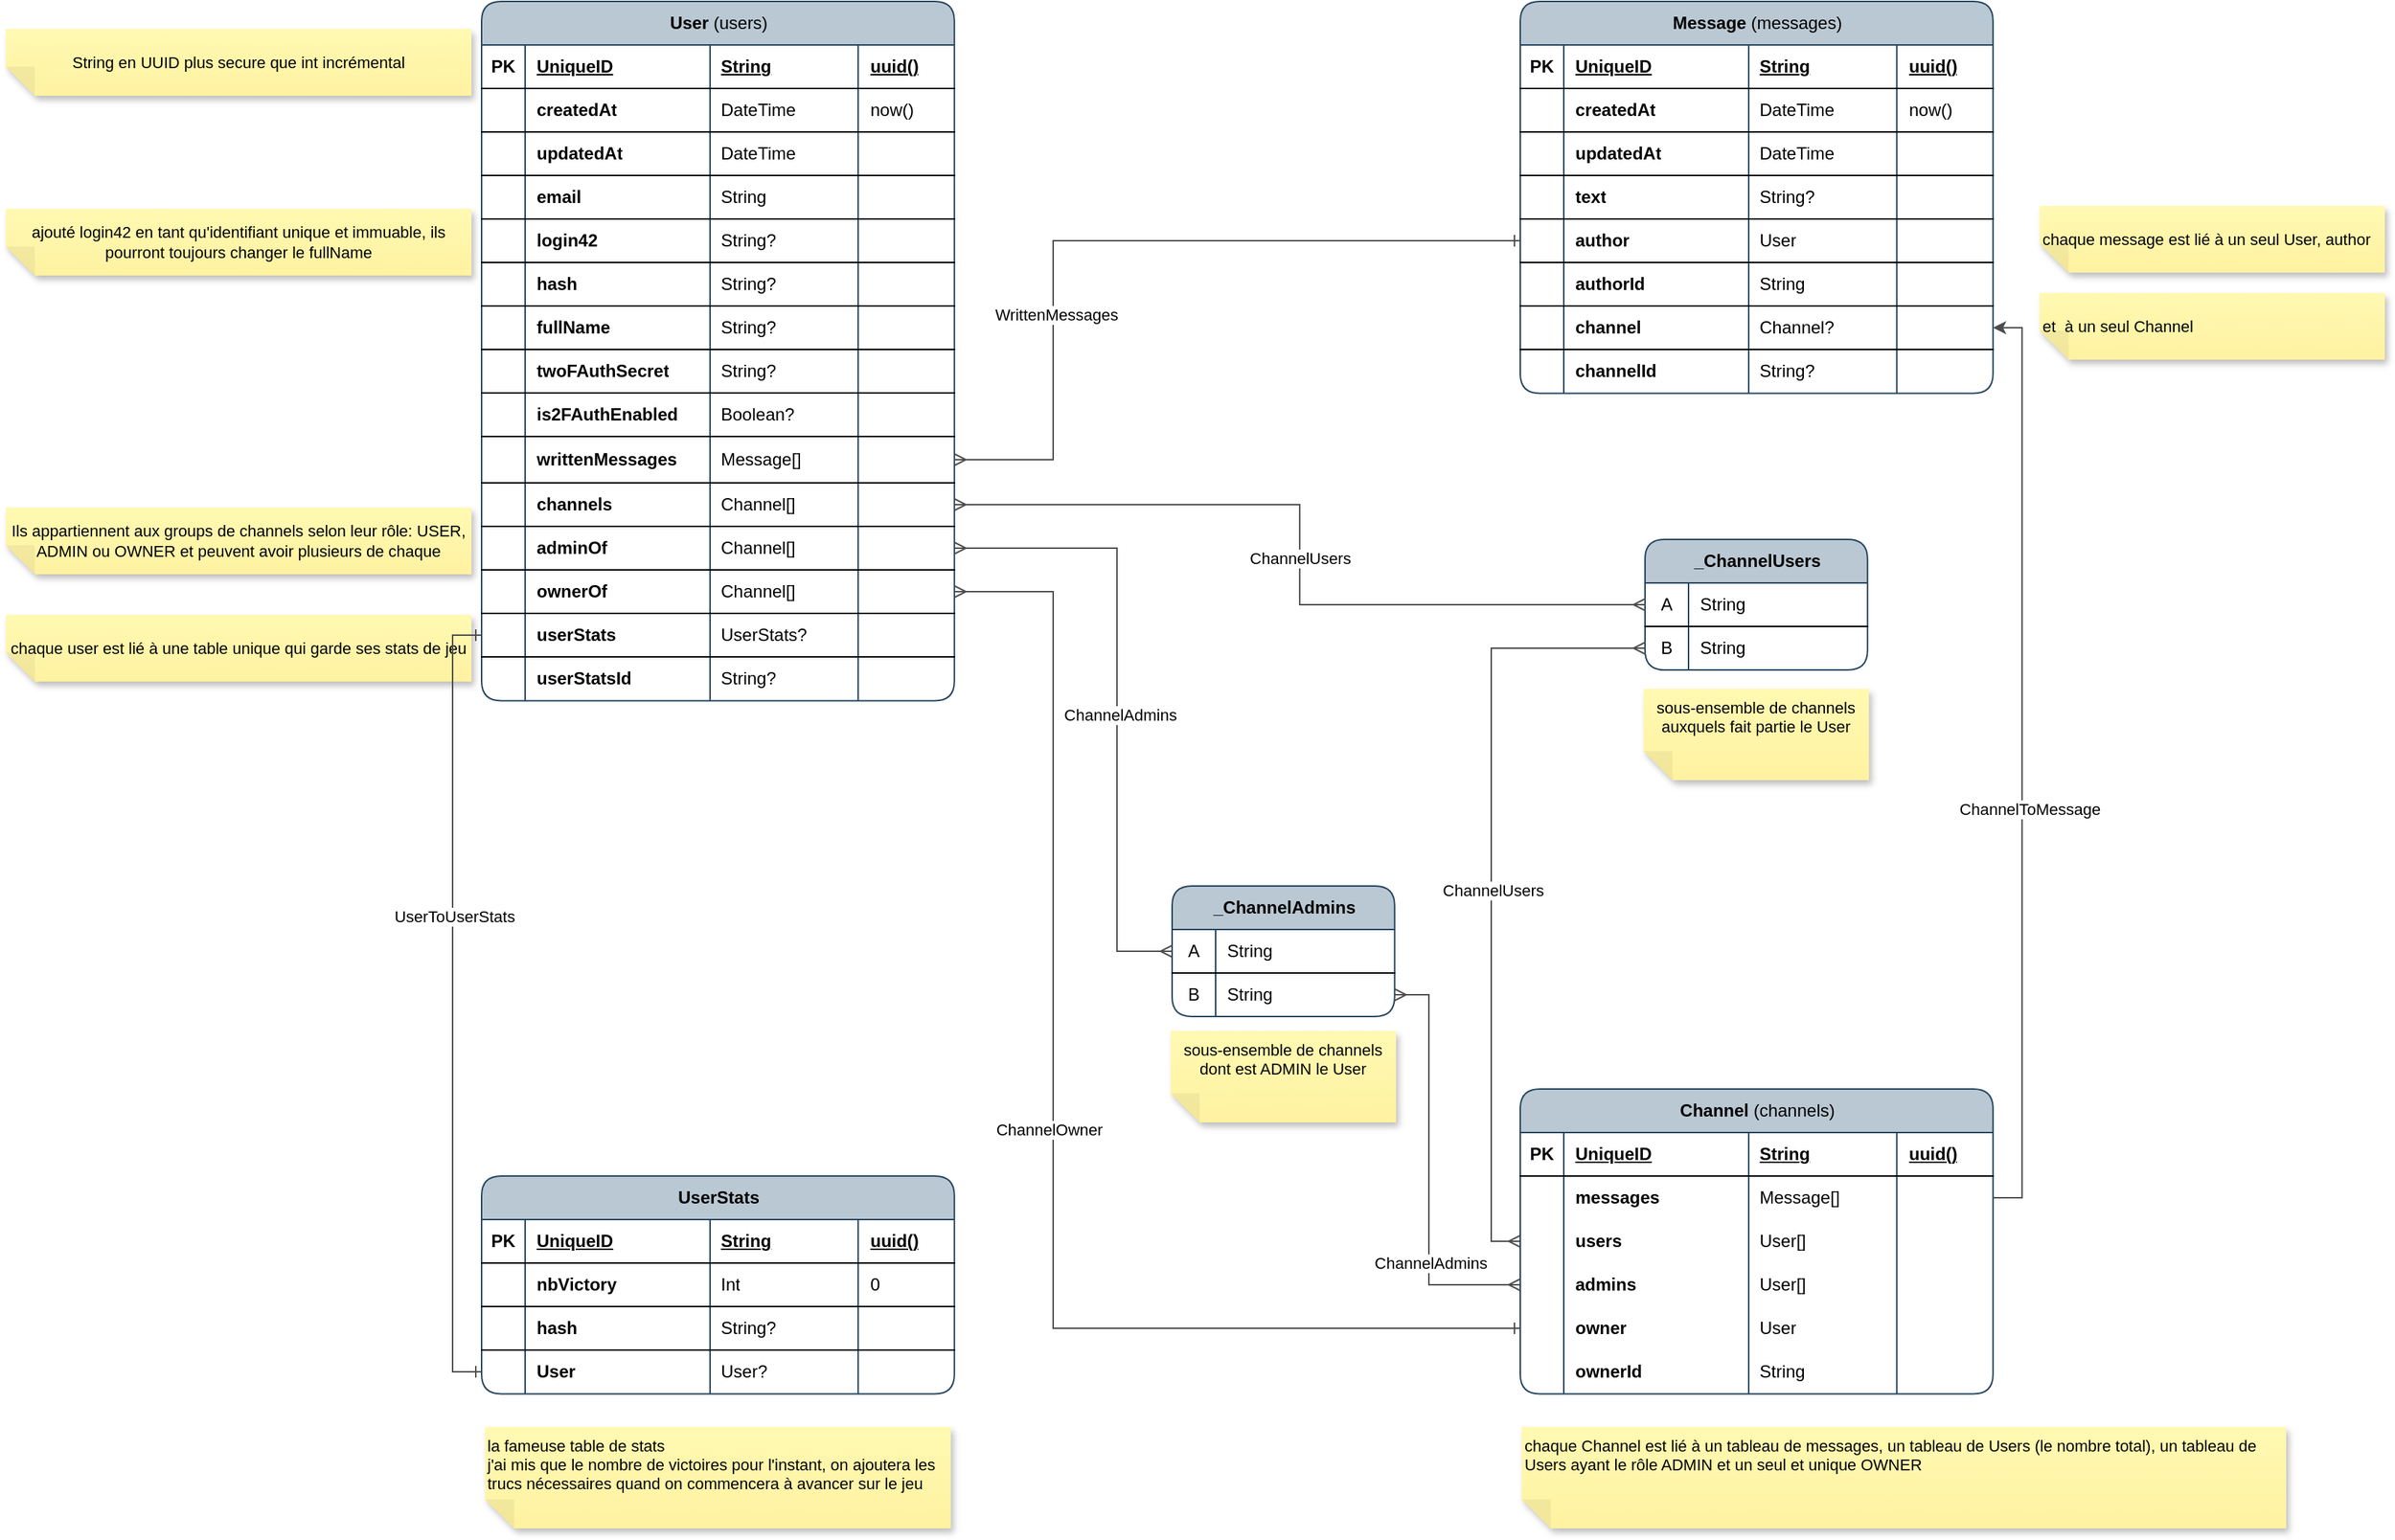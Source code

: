 <mxfile version="21.7.4" type="github">
  <diagram name="Page-1" id="1YqTaJntaDhlGhBVYmfw">
    <mxGraphModel dx="1661" dy="1583" grid="0" gridSize="10" guides="1" tooltips="1" connect="1" arrows="1" fold="1" page="1" pageScale="1" pageWidth="1654" pageHeight="1169" math="0" shadow="0">
      <root>
        <mxCell id="0" />
        <mxCell id="1" parent="0" />
        <mxCell id="CBCHBO-oQO6eX7guG4_X-8" value="et&amp;nbsp;&amp;nbsp;à un seul&amp;nbsp;Channel" style="shape=note;whiteSpace=wrap;html=1;backgroundOutline=1;fontColor=#000000;darkOpacity=0.05;fillColor=#FFF9B2;strokeColor=none;fillStyle=solid;direction=west;gradientDirection=north;gradientColor=#FFF2A1;shadow=1;size=20;pointerEvents=1;align=left;fontSize=11;" vertex="1" parent="1">
          <mxGeometry x="1408" y="299" width="238" height="46" as="geometry" />
        </mxCell>
        <mxCell id="CBCHBO-oQO6eX7guG4_X-4" value="chaque user est lié&amp;nbsp;à une table unique qui garde ses stats de jeu" style="shape=note;whiteSpace=wrap;html=1;backgroundOutline=1;fontColor=#000000;darkOpacity=0.05;fillColor=#FFF9B2;strokeColor=none;fillStyle=solid;direction=west;gradientDirection=north;gradientColor=#FFF2A1;shadow=1;size=20;pointerEvents=1;align=center;fontSize=11;" vertex="1" parent="1">
          <mxGeometry x="6" y="521" width="321" height="46" as="geometry" />
        </mxCell>
        <mxCell id="5a9SUv9irwIiewoasVEZ-35" value="User &lt;span style=&quot;font-weight: normal;&quot;&gt;(users)&lt;/span&gt;" style="shape=table;startSize=30;container=1;collapsible=1;childLayout=tableLayout;fixedRows=1;rowLines=0;align=center;resizeLast=1;html=1;spacing=2;fontStyle=1;fillColor=#bac8d3;strokeColor=#23445d;rounded=1;" parent="1" vertex="1">
          <mxGeometry x="334" y="98" width="325.895" height="482.211" as="geometry" />
        </mxCell>
        <mxCell id="5a9SUv9irwIiewoasVEZ-36" value="" style="shape=tableRow;horizontal=0;startSize=0;swimlaneHead=0;swimlaneBody=0;fillColor=none;collapsible=0;dropTarget=0;points=[[0,0.5],[1,0.5]];portConstraint=eastwest;top=0;left=0;right=0;bottom=1;" parent="5a9SUv9irwIiewoasVEZ-35" vertex="1">
          <mxGeometry y="30" width="325.895" height="30" as="geometry" />
        </mxCell>
        <mxCell id="5a9SUv9irwIiewoasVEZ-37" value="PK" style="shape=partialRectangle;connectable=0;fillColor=none;top=0;left=0;bottom=0;right=0;fontStyle=1;overflow=hidden;whiteSpace=wrap;html=1;" parent="5a9SUv9irwIiewoasVEZ-36" vertex="1">
          <mxGeometry width="30" height="30" as="geometry">
            <mxRectangle width="30" height="30" as="alternateBounds" />
          </mxGeometry>
        </mxCell>
        <mxCell id="5a9SUv9irwIiewoasVEZ-38" value="UniqueID" style="shape=partialRectangle;connectable=0;fillColor=none;top=0;left=0;bottom=0;right=0;align=left;spacingLeft=6;fontStyle=5;overflow=hidden;whiteSpace=wrap;html=1;" parent="5a9SUv9irwIiewoasVEZ-36" vertex="1">
          <mxGeometry x="30" width="127.474" height="30" as="geometry">
            <mxRectangle width="127.474" height="30" as="alternateBounds" />
          </mxGeometry>
        </mxCell>
        <mxCell id="5a9SUv9irwIiewoasVEZ-52" value="String" style="shape=partialRectangle;connectable=0;fillColor=none;top=0;left=0;bottom=0;right=0;align=left;spacingLeft=6;fontStyle=5;overflow=hidden;whiteSpace=wrap;html=1;" parent="5a9SUv9irwIiewoasVEZ-36" vertex="1">
          <mxGeometry x="157.474" width="102.105" height="30" as="geometry">
            <mxRectangle width="102.105" height="30" as="alternateBounds" />
          </mxGeometry>
        </mxCell>
        <mxCell id="5a9SUv9irwIiewoasVEZ-56" value="uuid()" style="shape=partialRectangle;connectable=0;fillColor=none;top=0;left=0;bottom=0;right=0;align=left;spacingLeft=6;fontStyle=5;overflow=hidden;whiteSpace=wrap;html=1;" parent="5a9SUv9irwIiewoasVEZ-36" vertex="1">
          <mxGeometry x="259.579" width="66.316" height="30" as="geometry">
            <mxRectangle width="66.316" height="30" as="alternateBounds" />
          </mxGeometry>
        </mxCell>
        <mxCell id="5a9SUv9irwIiewoasVEZ-39" value="" style="shape=tableRow;horizontal=0;startSize=0;swimlaneHead=0;swimlaneBody=0;fillColor=none;collapsible=0;dropTarget=0;points=[[0,0.5],[1,0.5]];portConstraint=eastwest;top=0;left=0;right=0;bottom=0;perimeterSpacing=1;rounded=1;" parent="5a9SUv9irwIiewoasVEZ-35" vertex="1">
          <mxGeometry y="60" width="325.895" height="30" as="geometry" />
        </mxCell>
        <mxCell id="5a9SUv9irwIiewoasVEZ-40" value="" style="shape=partialRectangle;connectable=0;fillColor=none;top=0;left=0;bottom=1;right=0;editable=1;overflow=hidden;whiteSpace=wrap;html=1;" parent="5a9SUv9irwIiewoasVEZ-39" vertex="1">
          <mxGeometry width="30" height="30" as="geometry">
            <mxRectangle width="30" height="30" as="alternateBounds" />
          </mxGeometry>
        </mxCell>
        <mxCell id="5a9SUv9irwIiewoasVEZ-41" value="&lt;b&gt;createdAt&lt;/b&gt;" style="shape=partialRectangle;connectable=0;fillColor=none;top=0;left=0;bottom=1;right=0;align=left;spacingLeft=6;overflow=hidden;whiteSpace=wrap;html=1;" parent="5a9SUv9irwIiewoasVEZ-39" vertex="1">
          <mxGeometry x="30" width="127.474" height="30" as="geometry">
            <mxRectangle width="127.474" height="30" as="alternateBounds" />
          </mxGeometry>
        </mxCell>
        <mxCell id="5a9SUv9irwIiewoasVEZ-53" value="DateTime" style="shape=partialRectangle;connectable=0;fillColor=none;top=0;left=0;bottom=1;right=0;align=left;spacingLeft=6;overflow=hidden;whiteSpace=wrap;html=1;" parent="5a9SUv9irwIiewoasVEZ-39" vertex="1">
          <mxGeometry x="157.474" width="102.105" height="30" as="geometry">
            <mxRectangle width="102.105" height="30" as="alternateBounds" />
          </mxGeometry>
        </mxCell>
        <mxCell id="5a9SUv9irwIiewoasVEZ-57" value="now()" style="shape=partialRectangle;connectable=0;fillColor=none;top=0;left=0;bottom=1;right=0;align=left;spacingLeft=6;overflow=hidden;whiteSpace=wrap;html=1;" parent="5a9SUv9irwIiewoasVEZ-39" vertex="1">
          <mxGeometry x="259.579" width="66.316" height="30" as="geometry">
            <mxRectangle width="66.316" height="30" as="alternateBounds" />
          </mxGeometry>
        </mxCell>
        <mxCell id="5a9SUv9irwIiewoasVEZ-42" value="" style="shape=tableRow;horizontal=0;startSize=0;swimlaneHead=0;swimlaneBody=0;fillColor=none;collapsible=0;dropTarget=0;points=[[0,0.5],[1,0.5]];portConstraint=eastwest;top=0;left=0;right=0;bottom=0;" parent="5a9SUv9irwIiewoasVEZ-35" vertex="1">
          <mxGeometry y="90" width="325.895" height="30" as="geometry" />
        </mxCell>
        <mxCell id="5a9SUv9irwIiewoasVEZ-43" value="" style="shape=partialRectangle;connectable=0;fillColor=none;top=0;left=0;bottom=1;right=0;editable=1;overflow=hidden;whiteSpace=wrap;html=1;" parent="5a9SUv9irwIiewoasVEZ-42" vertex="1">
          <mxGeometry width="30" height="30" as="geometry">
            <mxRectangle width="30" height="30" as="alternateBounds" />
          </mxGeometry>
        </mxCell>
        <mxCell id="5a9SUv9irwIiewoasVEZ-44" value="updatedAt" style="shape=partialRectangle;connectable=0;fillColor=none;top=0;left=0;bottom=1;right=0;align=left;spacingLeft=6;overflow=hidden;whiteSpace=wrap;html=1;fontStyle=1" parent="5a9SUv9irwIiewoasVEZ-42" vertex="1">
          <mxGeometry x="30" width="127.474" height="30" as="geometry">
            <mxRectangle width="127.474" height="30" as="alternateBounds" />
          </mxGeometry>
        </mxCell>
        <mxCell id="5a9SUv9irwIiewoasVEZ-54" value="DateTime" style="shape=partialRectangle;connectable=0;fillColor=none;top=0;left=0;bottom=1;right=0;align=left;spacingLeft=6;overflow=hidden;whiteSpace=wrap;html=1;" parent="5a9SUv9irwIiewoasVEZ-42" vertex="1">
          <mxGeometry x="157.474" width="102.105" height="30" as="geometry">
            <mxRectangle width="102.105" height="30" as="alternateBounds" />
          </mxGeometry>
        </mxCell>
        <mxCell id="5a9SUv9irwIiewoasVEZ-58" style="shape=partialRectangle;connectable=0;fillColor=none;top=0;left=0;bottom=1;right=0;align=left;spacingLeft=6;overflow=hidden;whiteSpace=wrap;html=1;" parent="5a9SUv9irwIiewoasVEZ-42" vertex="1">
          <mxGeometry x="259.579" width="66.316" height="30" as="geometry">
            <mxRectangle width="66.316" height="30" as="alternateBounds" />
          </mxGeometry>
        </mxCell>
        <mxCell id="5a9SUv9irwIiewoasVEZ-45" value="" style="shape=tableRow;horizontal=0;startSize=0;swimlaneHead=0;swimlaneBody=0;fillColor=none;collapsible=0;dropTarget=0;points=[[0,0.5],[1,0.5]];portConstraint=eastwest;top=0;left=0;right=0;bottom=0;" parent="5a9SUv9irwIiewoasVEZ-35" vertex="1">
          <mxGeometry y="120" width="325.895" height="30" as="geometry" />
        </mxCell>
        <mxCell id="5a9SUv9irwIiewoasVEZ-46" value="" style="shape=partialRectangle;connectable=0;fillColor=none;top=0;left=0;bottom=1;right=0;editable=1;overflow=hidden;whiteSpace=wrap;html=1;" parent="5a9SUv9irwIiewoasVEZ-45" vertex="1">
          <mxGeometry width="30" height="30" as="geometry">
            <mxRectangle width="30" height="30" as="alternateBounds" />
          </mxGeometry>
        </mxCell>
        <mxCell id="5a9SUv9irwIiewoasVEZ-47" value="email" style="shape=partialRectangle;connectable=0;fillColor=none;top=0;left=0;bottom=1;right=0;align=left;spacingLeft=6;overflow=hidden;whiteSpace=wrap;html=1;fontStyle=1" parent="5a9SUv9irwIiewoasVEZ-45" vertex="1">
          <mxGeometry x="30" width="127.474" height="30" as="geometry">
            <mxRectangle width="127.474" height="30" as="alternateBounds" />
          </mxGeometry>
        </mxCell>
        <mxCell id="5a9SUv9irwIiewoasVEZ-55" value="String" style="shape=partialRectangle;connectable=0;fillColor=none;top=0;left=0;bottom=1;right=0;align=left;spacingLeft=6;overflow=hidden;whiteSpace=wrap;html=1;" parent="5a9SUv9irwIiewoasVEZ-45" vertex="1">
          <mxGeometry x="157.474" width="102.105" height="30" as="geometry">
            <mxRectangle width="102.105" height="30" as="alternateBounds" />
          </mxGeometry>
        </mxCell>
        <mxCell id="5a9SUv9irwIiewoasVEZ-59" style="shape=partialRectangle;connectable=0;fillColor=none;top=0;left=0;bottom=1;right=0;align=left;spacingLeft=6;overflow=hidden;whiteSpace=wrap;html=1;" parent="5a9SUv9irwIiewoasVEZ-45" vertex="1">
          <mxGeometry x="259.579" width="66.316" height="30" as="geometry">
            <mxRectangle width="66.316" height="30" as="alternateBounds" />
          </mxGeometry>
        </mxCell>
        <mxCell id="5a9SUv9irwIiewoasVEZ-60" style="shape=tableRow;horizontal=0;startSize=0;swimlaneHead=0;swimlaneBody=0;fillColor=none;collapsible=0;dropTarget=0;points=[[0,0.5],[1,0.5]];portConstraint=eastwest;top=0;left=0;right=0;bottom=0;" parent="5a9SUv9irwIiewoasVEZ-35" vertex="1">
          <mxGeometry y="150" width="325.895" height="30" as="geometry" />
        </mxCell>
        <mxCell id="5a9SUv9irwIiewoasVEZ-61" style="shape=partialRectangle;connectable=0;fillColor=none;top=0;left=0;bottom=1;right=0;editable=1;overflow=hidden;whiteSpace=wrap;html=1;" parent="5a9SUv9irwIiewoasVEZ-60" vertex="1">
          <mxGeometry width="30" height="30" as="geometry">
            <mxRectangle width="30" height="30" as="alternateBounds" />
          </mxGeometry>
        </mxCell>
        <mxCell id="5a9SUv9irwIiewoasVEZ-62" value="login42" style="shape=partialRectangle;connectable=0;fillColor=none;top=0;left=0;bottom=1;right=0;align=left;spacingLeft=6;overflow=hidden;whiteSpace=wrap;html=1;fontStyle=1" parent="5a9SUv9irwIiewoasVEZ-60" vertex="1">
          <mxGeometry x="30" width="127.474" height="30" as="geometry">
            <mxRectangle width="127.474" height="30" as="alternateBounds" />
          </mxGeometry>
        </mxCell>
        <mxCell id="5a9SUv9irwIiewoasVEZ-63" value="String?" style="shape=partialRectangle;connectable=0;fillColor=none;top=0;left=0;bottom=1;right=0;align=left;spacingLeft=6;overflow=hidden;whiteSpace=wrap;html=1;" parent="5a9SUv9irwIiewoasVEZ-60" vertex="1">
          <mxGeometry x="157.474" width="102.105" height="30" as="geometry">
            <mxRectangle width="102.105" height="30" as="alternateBounds" />
          </mxGeometry>
        </mxCell>
        <mxCell id="5a9SUv9irwIiewoasVEZ-64" style="shape=partialRectangle;connectable=0;fillColor=none;top=0;left=0;bottom=1;right=0;align=left;spacingLeft=6;overflow=hidden;whiteSpace=wrap;html=1;" parent="5a9SUv9irwIiewoasVEZ-60" vertex="1">
          <mxGeometry x="259.579" width="66.316" height="30" as="geometry">
            <mxRectangle width="66.316" height="30" as="alternateBounds" />
          </mxGeometry>
        </mxCell>
        <mxCell id="5a9SUv9irwIiewoasVEZ-65" style="shape=tableRow;horizontal=0;startSize=0;swimlaneHead=0;swimlaneBody=0;fillColor=none;collapsible=0;dropTarget=0;points=[[0,0.5],[1,0.5]];portConstraint=eastwest;top=0;left=0;right=0;bottom=0;" parent="5a9SUv9irwIiewoasVEZ-35" vertex="1">
          <mxGeometry y="180" width="325.895" height="30" as="geometry" />
        </mxCell>
        <mxCell id="5a9SUv9irwIiewoasVEZ-66" style="shape=partialRectangle;connectable=0;fillColor=none;top=0;left=0;bottom=1;right=0;editable=1;overflow=hidden;whiteSpace=wrap;html=1;" parent="5a9SUv9irwIiewoasVEZ-65" vertex="1">
          <mxGeometry width="30" height="30" as="geometry">
            <mxRectangle width="30" height="30" as="alternateBounds" />
          </mxGeometry>
        </mxCell>
        <mxCell id="5a9SUv9irwIiewoasVEZ-67" value="hash" style="shape=partialRectangle;connectable=0;fillColor=none;top=0;left=0;bottom=1;right=0;align=left;spacingLeft=6;overflow=hidden;whiteSpace=wrap;html=1;fontStyle=1" parent="5a9SUv9irwIiewoasVEZ-65" vertex="1">
          <mxGeometry x="30" width="127.474" height="30" as="geometry">
            <mxRectangle width="127.474" height="30" as="alternateBounds" />
          </mxGeometry>
        </mxCell>
        <mxCell id="5a9SUv9irwIiewoasVEZ-68" value="String?" style="shape=partialRectangle;connectable=0;fillColor=none;top=0;left=0;bottom=1;right=0;align=left;spacingLeft=6;overflow=hidden;whiteSpace=wrap;html=1;" parent="5a9SUv9irwIiewoasVEZ-65" vertex="1">
          <mxGeometry x="157.474" width="102.105" height="30" as="geometry">
            <mxRectangle width="102.105" height="30" as="alternateBounds" />
          </mxGeometry>
        </mxCell>
        <mxCell id="5a9SUv9irwIiewoasVEZ-69" style="shape=partialRectangle;connectable=0;fillColor=none;top=0;left=0;bottom=1;right=0;align=left;spacingLeft=6;overflow=hidden;whiteSpace=wrap;html=1;" parent="5a9SUv9irwIiewoasVEZ-65" vertex="1">
          <mxGeometry x="259.579" width="66.316" height="30" as="geometry">
            <mxRectangle width="66.316" height="30" as="alternateBounds" />
          </mxGeometry>
        </mxCell>
        <mxCell id="5a9SUv9irwIiewoasVEZ-70" style="shape=tableRow;horizontal=0;startSize=0;swimlaneHead=0;swimlaneBody=0;fillColor=none;collapsible=0;dropTarget=0;points=[[0,0.5],[1,0.5]];portConstraint=eastwest;top=0;left=0;right=0;bottom=0;" parent="5a9SUv9irwIiewoasVEZ-35" vertex="1">
          <mxGeometry y="210" width="325.895" height="30" as="geometry" />
        </mxCell>
        <mxCell id="5a9SUv9irwIiewoasVEZ-71" style="shape=partialRectangle;connectable=0;fillColor=none;top=0;left=0;bottom=1;right=0;editable=1;overflow=hidden;whiteSpace=wrap;html=1;" parent="5a9SUv9irwIiewoasVEZ-70" vertex="1">
          <mxGeometry width="30" height="30" as="geometry">
            <mxRectangle width="30" height="30" as="alternateBounds" />
          </mxGeometry>
        </mxCell>
        <mxCell id="5a9SUv9irwIiewoasVEZ-72" value="fullName" style="shape=partialRectangle;connectable=0;fillColor=none;top=0;left=0;bottom=1;right=0;align=left;spacingLeft=6;overflow=hidden;whiteSpace=wrap;html=1;fontStyle=1" parent="5a9SUv9irwIiewoasVEZ-70" vertex="1">
          <mxGeometry x="30" width="127.474" height="30" as="geometry">
            <mxRectangle width="127.474" height="30" as="alternateBounds" />
          </mxGeometry>
        </mxCell>
        <mxCell id="5a9SUv9irwIiewoasVEZ-73" value="String?" style="shape=partialRectangle;connectable=0;fillColor=none;top=0;left=0;bottom=1;right=0;align=left;spacingLeft=6;overflow=hidden;whiteSpace=wrap;html=1;" parent="5a9SUv9irwIiewoasVEZ-70" vertex="1">
          <mxGeometry x="157.474" width="102.105" height="30" as="geometry">
            <mxRectangle width="102.105" height="30" as="alternateBounds" />
          </mxGeometry>
        </mxCell>
        <mxCell id="5a9SUv9irwIiewoasVEZ-74" style="shape=partialRectangle;connectable=0;fillColor=none;top=0;left=0;bottom=1;right=0;align=left;spacingLeft=6;overflow=hidden;whiteSpace=wrap;html=1;" parent="5a9SUv9irwIiewoasVEZ-70" vertex="1">
          <mxGeometry x="259.579" width="66.316" height="30" as="geometry">
            <mxRectangle width="66.316" height="30" as="alternateBounds" />
          </mxGeometry>
        </mxCell>
        <mxCell id="5a9SUv9irwIiewoasVEZ-75" style="shape=tableRow;horizontal=0;startSize=0;swimlaneHead=0;swimlaneBody=0;fillColor=none;collapsible=0;dropTarget=0;points=[[0,0.5],[1,0.5]];portConstraint=eastwest;top=0;left=0;right=0;bottom=0;" parent="5a9SUv9irwIiewoasVEZ-35" vertex="1">
          <mxGeometry y="240" width="325.895" height="30" as="geometry" />
        </mxCell>
        <mxCell id="5a9SUv9irwIiewoasVEZ-76" style="shape=partialRectangle;connectable=0;fillColor=none;top=0;left=0;bottom=1;right=0;editable=1;overflow=hidden;whiteSpace=wrap;html=1;" parent="5a9SUv9irwIiewoasVEZ-75" vertex="1">
          <mxGeometry width="30" height="30" as="geometry">
            <mxRectangle width="30" height="30" as="alternateBounds" />
          </mxGeometry>
        </mxCell>
        <mxCell id="5a9SUv9irwIiewoasVEZ-77" value="twoFAuthSecret" style="shape=partialRectangle;connectable=0;fillColor=none;top=0;left=0;bottom=1;right=0;align=left;spacingLeft=6;overflow=hidden;whiteSpace=wrap;html=1;fontStyle=1" parent="5a9SUv9irwIiewoasVEZ-75" vertex="1">
          <mxGeometry x="30" width="127.474" height="30" as="geometry">
            <mxRectangle width="127.474" height="30" as="alternateBounds" />
          </mxGeometry>
        </mxCell>
        <mxCell id="5a9SUv9irwIiewoasVEZ-78" value="String?" style="shape=partialRectangle;connectable=0;fillColor=none;top=0;left=0;bottom=1;right=0;align=left;spacingLeft=6;overflow=hidden;whiteSpace=wrap;html=1;" parent="5a9SUv9irwIiewoasVEZ-75" vertex="1">
          <mxGeometry x="157.474" width="102.105" height="30" as="geometry">
            <mxRectangle width="102.105" height="30" as="alternateBounds" />
          </mxGeometry>
        </mxCell>
        <mxCell id="5a9SUv9irwIiewoasVEZ-79" style="shape=partialRectangle;connectable=0;fillColor=none;top=0;left=0;bottom=1;right=0;align=left;spacingLeft=6;overflow=hidden;whiteSpace=wrap;html=1;" parent="5a9SUv9irwIiewoasVEZ-75" vertex="1">
          <mxGeometry x="259.579" width="66.316" height="30" as="geometry">
            <mxRectangle width="66.316" height="30" as="alternateBounds" />
          </mxGeometry>
        </mxCell>
        <mxCell id="5a9SUv9irwIiewoasVEZ-80" style="shape=tableRow;horizontal=0;startSize=0;swimlaneHead=0;swimlaneBody=0;fillColor=none;collapsible=0;dropTarget=0;points=[[0,0.5],[1,0.5]];portConstraint=eastwest;top=0;left=0;right=0;bottom=0;" parent="5a9SUv9irwIiewoasVEZ-35" vertex="1">
          <mxGeometry y="270" width="325.895" height="30" as="geometry" />
        </mxCell>
        <mxCell id="5a9SUv9irwIiewoasVEZ-81" style="shape=partialRectangle;connectable=0;fillColor=none;top=0;left=0;bottom=1;right=0;editable=1;overflow=hidden;whiteSpace=wrap;html=1;" parent="5a9SUv9irwIiewoasVEZ-80" vertex="1">
          <mxGeometry width="30" height="30" as="geometry">
            <mxRectangle width="30" height="30" as="alternateBounds" />
          </mxGeometry>
        </mxCell>
        <mxCell id="5a9SUv9irwIiewoasVEZ-82" value="is2FAuthEnabled" style="shape=partialRectangle;connectable=0;fillColor=none;top=0;left=0;bottom=1;right=0;align=left;spacingLeft=6;overflow=hidden;whiteSpace=wrap;html=1;fontStyle=1" parent="5a9SUv9irwIiewoasVEZ-80" vertex="1">
          <mxGeometry x="30" width="127.474" height="30" as="geometry">
            <mxRectangle width="127.474" height="30" as="alternateBounds" />
          </mxGeometry>
        </mxCell>
        <mxCell id="5a9SUv9irwIiewoasVEZ-83" value="Boolean?" style="shape=partialRectangle;connectable=0;fillColor=none;top=0;left=0;bottom=1;right=0;align=left;spacingLeft=6;overflow=hidden;whiteSpace=wrap;html=1;" parent="5a9SUv9irwIiewoasVEZ-80" vertex="1">
          <mxGeometry x="157.474" width="102.105" height="30" as="geometry">
            <mxRectangle width="102.105" height="30" as="alternateBounds" />
          </mxGeometry>
        </mxCell>
        <mxCell id="5a9SUv9irwIiewoasVEZ-84" style="shape=partialRectangle;connectable=0;fillColor=none;top=0;left=0;bottom=1;right=0;align=left;spacingLeft=6;overflow=hidden;whiteSpace=wrap;html=1;" parent="5a9SUv9irwIiewoasVEZ-80" vertex="1">
          <mxGeometry x="259.579" width="66.316" height="30" as="geometry">
            <mxRectangle width="66.316" height="30" as="alternateBounds" />
          </mxGeometry>
        </mxCell>
        <mxCell id="5a9SUv9irwIiewoasVEZ-85" style="shape=tableRow;horizontal=0;startSize=0;swimlaneHead=0;swimlaneBody=0;fillColor=none;collapsible=0;dropTarget=0;points=[[0,0.5],[1,0.5]];portConstraint=eastwest;top=0;left=0;right=0;bottom=0;" parent="5a9SUv9irwIiewoasVEZ-35" vertex="1">
          <mxGeometry y="300" width="325.895" height="32" as="geometry" />
        </mxCell>
        <mxCell id="5a9SUv9irwIiewoasVEZ-86" style="shape=partialRectangle;connectable=0;fillColor=none;top=0;left=0;bottom=1;right=0;editable=1;overflow=hidden;whiteSpace=wrap;html=1;" parent="5a9SUv9irwIiewoasVEZ-85" vertex="1">
          <mxGeometry width="30" height="32" as="geometry">
            <mxRectangle width="30" height="32" as="alternateBounds" />
          </mxGeometry>
        </mxCell>
        <mxCell id="5a9SUv9irwIiewoasVEZ-87" value="writtenMessages" style="shape=partialRectangle;connectable=0;fillColor=none;top=0;left=0;bottom=1;right=0;align=left;spacingLeft=6;overflow=hidden;whiteSpace=wrap;html=1;fontStyle=1" parent="5a9SUv9irwIiewoasVEZ-85" vertex="1">
          <mxGeometry x="30" width="127.474" height="32" as="geometry">
            <mxRectangle width="127.474" height="32" as="alternateBounds" />
          </mxGeometry>
        </mxCell>
        <mxCell id="5a9SUv9irwIiewoasVEZ-88" value="Message[]" style="shape=partialRectangle;connectable=0;fillColor=none;top=0;left=0;bottom=1;right=0;align=left;spacingLeft=6;overflow=hidden;whiteSpace=wrap;html=1;" parent="5a9SUv9irwIiewoasVEZ-85" vertex="1">
          <mxGeometry x="157.474" width="102.105" height="32" as="geometry">
            <mxRectangle width="102.105" height="32" as="alternateBounds" />
          </mxGeometry>
        </mxCell>
        <mxCell id="5a9SUv9irwIiewoasVEZ-89" style="shape=partialRectangle;connectable=0;fillColor=none;top=0;left=0;bottom=1;right=0;align=left;spacingLeft=6;overflow=hidden;whiteSpace=wrap;html=1;" parent="5a9SUv9irwIiewoasVEZ-85" vertex="1">
          <mxGeometry x="259.579" width="66.316" height="32" as="geometry">
            <mxRectangle width="66.316" height="32" as="alternateBounds" />
          </mxGeometry>
        </mxCell>
        <mxCell id="5a9SUv9irwIiewoasVEZ-90" style="shape=tableRow;horizontal=0;startSize=0;swimlaneHead=0;swimlaneBody=0;fillColor=none;collapsible=0;dropTarget=0;points=[[0,0.5],[1,0.5]];portConstraint=eastwest;top=0;left=0;right=0;bottom=0;" parent="5a9SUv9irwIiewoasVEZ-35" vertex="1">
          <mxGeometry y="332" width="325.895" height="30" as="geometry" />
        </mxCell>
        <mxCell id="5a9SUv9irwIiewoasVEZ-91" style="shape=partialRectangle;connectable=0;fillColor=none;top=0;left=0;bottom=1;right=0;editable=1;overflow=hidden;whiteSpace=wrap;html=1;" parent="5a9SUv9irwIiewoasVEZ-90" vertex="1">
          <mxGeometry width="30" height="30" as="geometry">
            <mxRectangle width="30" height="30" as="alternateBounds" />
          </mxGeometry>
        </mxCell>
        <mxCell id="5a9SUv9irwIiewoasVEZ-92" value="channels" style="shape=partialRectangle;connectable=0;fillColor=none;top=0;left=0;bottom=1;right=0;align=left;spacingLeft=6;overflow=hidden;whiteSpace=wrap;html=1;fontStyle=1" parent="5a9SUv9irwIiewoasVEZ-90" vertex="1">
          <mxGeometry x="30" width="127.474" height="30" as="geometry">
            <mxRectangle width="127.474" height="30" as="alternateBounds" />
          </mxGeometry>
        </mxCell>
        <mxCell id="5a9SUv9irwIiewoasVEZ-93" value="Channel[]" style="shape=partialRectangle;connectable=0;fillColor=none;top=0;left=0;bottom=1;right=0;align=left;spacingLeft=6;overflow=hidden;whiteSpace=wrap;html=1;" parent="5a9SUv9irwIiewoasVEZ-90" vertex="1">
          <mxGeometry x="157.474" width="102.105" height="30" as="geometry">
            <mxRectangle width="102.105" height="30" as="alternateBounds" />
          </mxGeometry>
        </mxCell>
        <mxCell id="5a9SUv9irwIiewoasVEZ-94" style="shape=partialRectangle;connectable=0;fillColor=none;top=0;left=0;bottom=1;right=0;align=left;spacingLeft=6;overflow=hidden;whiteSpace=wrap;html=1;" parent="5a9SUv9irwIiewoasVEZ-90" vertex="1">
          <mxGeometry x="259.579" width="66.316" height="30" as="geometry">
            <mxRectangle width="66.316" height="30" as="alternateBounds" />
          </mxGeometry>
        </mxCell>
        <mxCell id="5a9SUv9irwIiewoasVEZ-95" style="shape=tableRow;horizontal=0;startSize=0;swimlaneHead=0;swimlaneBody=0;fillColor=none;collapsible=0;dropTarget=0;points=[[0,0.5],[1,0.5]];portConstraint=eastwest;top=0;left=0;right=0;bottom=0;" parent="5a9SUv9irwIiewoasVEZ-35" vertex="1">
          <mxGeometry y="362" width="325.895" height="30" as="geometry" />
        </mxCell>
        <mxCell id="5a9SUv9irwIiewoasVEZ-96" style="shape=partialRectangle;connectable=0;fillColor=none;top=0;left=0;bottom=1;right=0;editable=1;overflow=hidden;whiteSpace=wrap;html=1;" parent="5a9SUv9irwIiewoasVEZ-95" vertex="1">
          <mxGeometry width="30" height="30" as="geometry">
            <mxRectangle width="30" height="30" as="alternateBounds" />
          </mxGeometry>
        </mxCell>
        <mxCell id="5a9SUv9irwIiewoasVEZ-97" value="adminOf" style="shape=partialRectangle;connectable=0;fillColor=none;top=0;left=0;bottom=1;right=0;align=left;spacingLeft=6;overflow=hidden;whiteSpace=wrap;html=1;fontStyle=1" parent="5a9SUv9irwIiewoasVEZ-95" vertex="1">
          <mxGeometry x="30" width="127.474" height="30" as="geometry">
            <mxRectangle width="127.474" height="30" as="alternateBounds" />
          </mxGeometry>
        </mxCell>
        <mxCell id="5a9SUv9irwIiewoasVEZ-98" value="Channel[]" style="shape=partialRectangle;connectable=0;fillColor=none;top=0;left=0;bottom=1;right=0;align=left;spacingLeft=6;overflow=hidden;whiteSpace=wrap;html=1;" parent="5a9SUv9irwIiewoasVEZ-95" vertex="1">
          <mxGeometry x="157.474" width="102.105" height="30" as="geometry">
            <mxRectangle width="102.105" height="30" as="alternateBounds" />
          </mxGeometry>
        </mxCell>
        <mxCell id="5a9SUv9irwIiewoasVEZ-99" style="shape=partialRectangle;connectable=0;fillColor=none;top=0;left=0;bottom=1;right=0;align=left;spacingLeft=6;overflow=hidden;whiteSpace=wrap;html=1;" parent="5a9SUv9irwIiewoasVEZ-95" vertex="1">
          <mxGeometry x="259.579" width="66.316" height="30" as="geometry">
            <mxRectangle width="66.316" height="30" as="alternateBounds" />
          </mxGeometry>
        </mxCell>
        <mxCell id="5a9SUv9irwIiewoasVEZ-100" style="shape=tableRow;horizontal=0;startSize=0;swimlaneHead=0;swimlaneBody=0;fillColor=none;collapsible=0;dropTarget=0;points=[[0,0.5],[1,0.5]];portConstraint=eastwest;top=0;left=0;right=0;bottom=0;" parent="5a9SUv9irwIiewoasVEZ-35" vertex="1">
          <mxGeometry y="392" width="325.895" height="30" as="geometry" />
        </mxCell>
        <mxCell id="5a9SUv9irwIiewoasVEZ-101" style="shape=partialRectangle;connectable=0;fillColor=none;top=0;left=0;bottom=1;right=0;editable=1;overflow=hidden;whiteSpace=wrap;html=1;" parent="5a9SUv9irwIiewoasVEZ-100" vertex="1">
          <mxGeometry width="30" height="30" as="geometry">
            <mxRectangle width="30" height="30" as="alternateBounds" />
          </mxGeometry>
        </mxCell>
        <mxCell id="5a9SUv9irwIiewoasVEZ-102" value="ownerOf" style="shape=partialRectangle;connectable=0;fillColor=none;top=0;left=0;bottom=1;right=0;align=left;spacingLeft=6;overflow=hidden;whiteSpace=wrap;html=1;fontStyle=1" parent="5a9SUv9irwIiewoasVEZ-100" vertex="1">
          <mxGeometry x="30" width="127.474" height="30" as="geometry">
            <mxRectangle width="127.474" height="30" as="alternateBounds" />
          </mxGeometry>
        </mxCell>
        <mxCell id="5a9SUv9irwIiewoasVEZ-103" value="Channel[]" style="shape=partialRectangle;connectable=0;fillColor=none;top=0;left=0;bottom=1;right=0;align=left;spacingLeft=6;overflow=hidden;whiteSpace=wrap;html=1;" parent="5a9SUv9irwIiewoasVEZ-100" vertex="1">
          <mxGeometry x="157.474" width="102.105" height="30" as="geometry">
            <mxRectangle width="102.105" height="30" as="alternateBounds" />
          </mxGeometry>
        </mxCell>
        <mxCell id="5a9SUv9irwIiewoasVEZ-104" style="shape=partialRectangle;connectable=0;fillColor=none;top=0;left=0;bottom=1;right=0;align=left;spacingLeft=6;overflow=hidden;whiteSpace=wrap;html=1;" parent="5a9SUv9irwIiewoasVEZ-100" vertex="1">
          <mxGeometry x="259.579" width="66.316" height="30" as="geometry">
            <mxRectangle width="66.316" height="30" as="alternateBounds" />
          </mxGeometry>
        </mxCell>
        <mxCell id="5a9SUv9irwIiewoasVEZ-105" style="shape=tableRow;horizontal=0;startSize=0;swimlaneHead=0;swimlaneBody=0;fillColor=none;collapsible=0;dropTarget=0;points=[[0,0.5],[1,0.5]];portConstraint=eastwest;top=0;left=0;right=0;bottom=0;" parent="5a9SUv9irwIiewoasVEZ-35" vertex="1">
          <mxGeometry y="422" width="325.895" height="30" as="geometry" />
        </mxCell>
        <mxCell id="5a9SUv9irwIiewoasVEZ-106" style="shape=partialRectangle;connectable=0;fillColor=none;top=0;left=0;bottom=1;right=0;editable=1;overflow=hidden;whiteSpace=wrap;html=1;" parent="5a9SUv9irwIiewoasVEZ-105" vertex="1">
          <mxGeometry width="30" height="30" as="geometry">
            <mxRectangle width="30" height="30" as="alternateBounds" />
          </mxGeometry>
        </mxCell>
        <mxCell id="5a9SUv9irwIiewoasVEZ-107" value="userStats" style="shape=partialRectangle;connectable=0;fillColor=none;top=0;left=0;bottom=1;right=0;align=left;spacingLeft=6;overflow=hidden;whiteSpace=wrap;html=1;fontStyle=1" parent="5a9SUv9irwIiewoasVEZ-105" vertex="1">
          <mxGeometry x="30" width="127.474" height="30" as="geometry">
            <mxRectangle width="127.474" height="30" as="alternateBounds" />
          </mxGeometry>
        </mxCell>
        <mxCell id="5a9SUv9irwIiewoasVEZ-108" value="UserStats?" style="shape=partialRectangle;connectable=0;fillColor=none;top=0;left=0;bottom=1;right=0;align=left;spacingLeft=6;overflow=hidden;whiteSpace=wrap;html=1;" parent="5a9SUv9irwIiewoasVEZ-105" vertex="1">
          <mxGeometry x="157.474" width="102.105" height="30" as="geometry">
            <mxRectangle width="102.105" height="30" as="alternateBounds" />
          </mxGeometry>
        </mxCell>
        <mxCell id="5a9SUv9irwIiewoasVEZ-109" style="shape=partialRectangle;connectable=0;fillColor=none;top=0;left=0;bottom=1;right=0;align=left;spacingLeft=6;overflow=hidden;whiteSpace=wrap;html=1;" parent="5a9SUv9irwIiewoasVEZ-105" vertex="1">
          <mxGeometry x="259.579" width="66.316" height="30" as="geometry">
            <mxRectangle width="66.316" height="30" as="alternateBounds" />
          </mxGeometry>
        </mxCell>
        <mxCell id="5a9SUv9irwIiewoasVEZ-115" style="shape=tableRow;horizontal=0;startSize=0;swimlaneHead=0;swimlaneBody=0;fillColor=none;collapsible=0;dropTarget=0;points=[[0,0.5],[1,0.5]];portConstraint=eastwest;top=0;left=0;right=0;bottom=0;" parent="5a9SUv9irwIiewoasVEZ-35" vertex="1">
          <mxGeometry y="452" width="325.895" height="30" as="geometry" />
        </mxCell>
        <mxCell id="5a9SUv9irwIiewoasVEZ-116" style="shape=partialRectangle;connectable=0;fillColor=none;top=0;left=0;bottom=0;right=0;editable=1;overflow=hidden;whiteSpace=wrap;html=1;" parent="5a9SUv9irwIiewoasVEZ-115" vertex="1">
          <mxGeometry width="30" height="30" as="geometry">
            <mxRectangle width="30" height="30" as="alternateBounds" />
          </mxGeometry>
        </mxCell>
        <mxCell id="5a9SUv9irwIiewoasVEZ-117" value="userStatsId" style="shape=partialRectangle;connectable=0;fillColor=none;top=0;left=0;bottom=0;right=0;align=left;spacingLeft=6;overflow=hidden;whiteSpace=wrap;html=1;fontStyle=1" parent="5a9SUv9irwIiewoasVEZ-115" vertex="1">
          <mxGeometry x="30" width="127.474" height="30" as="geometry">
            <mxRectangle width="127.474" height="30" as="alternateBounds" />
          </mxGeometry>
        </mxCell>
        <mxCell id="5a9SUv9irwIiewoasVEZ-118" value="String?" style="shape=partialRectangle;connectable=0;fillColor=none;top=0;left=0;bottom=0;right=0;align=left;spacingLeft=6;overflow=hidden;whiteSpace=wrap;html=1;" parent="5a9SUv9irwIiewoasVEZ-115" vertex="1">
          <mxGeometry x="157.474" width="102.105" height="30" as="geometry">
            <mxRectangle width="102.105" height="30" as="alternateBounds" />
          </mxGeometry>
        </mxCell>
        <mxCell id="5a9SUv9irwIiewoasVEZ-119" style="shape=partialRectangle;connectable=0;fillColor=none;top=0;left=0;bottom=0;right=0;align=left;spacingLeft=6;overflow=hidden;whiteSpace=wrap;html=1;" parent="5a9SUv9irwIiewoasVEZ-115" vertex="1">
          <mxGeometry x="259.579" width="66.316" height="30" as="geometry">
            <mxRectangle width="66.316" height="30" as="alternateBounds" />
          </mxGeometry>
        </mxCell>
        <mxCell id="5a9SUv9irwIiewoasVEZ-120" value="UserStats" style="shape=table;startSize=30;container=1;collapsible=1;childLayout=tableLayout;fixedRows=1;rowLines=0;align=center;resizeLast=1;html=1;spacing=2;fontStyle=1;fillColor=#bac8d3;strokeColor=#23445d;rounded=1;" parent="1" vertex="1">
          <mxGeometry x="334" y="908" width="325.895" height="150.211" as="geometry" />
        </mxCell>
        <mxCell id="5a9SUv9irwIiewoasVEZ-121" value="" style="shape=tableRow;horizontal=0;startSize=0;swimlaneHead=0;swimlaneBody=0;fillColor=none;collapsible=0;dropTarget=0;points=[[0,0.5],[1,0.5]];portConstraint=eastwest;top=0;left=0;right=0;bottom=1;" parent="5a9SUv9irwIiewoasVEZ-120" vertex="1">
          <mxGeometry y="30" width="325.895" height="30" as="geometry" />
        </mxCell>
        <mxCell id="5a9SUv9irwIiewoasVEZ-122" value="PK" style="shape=partialRectangle;connectable=0;fillColor=none;top=0;left=0;bottom=0;right=0;fontStyle=1;overflow=hidden;whiteSpace=wrap;html=1;" parent="5a9SUv9irwIiewoasVEZ-121" vertex="1">
          <mxGeometry width="30" height="30" as="geometry">
            <mxRectangle width="30" height="30" as="alternateBounds" />
          </mxGeometry>
        </mxCell>
        <mxCell id="5a9SUv9irwIiewoasVEZ-123" value="UniqueID" style="shape=partialRectangle;connectable=0;fillColor=none;top=0;left=0;bottom=0;right=0;align=left;spacingLeft=6;fontStyle=5;overflow=hidden;whiteSpace=wrap;html=1;" parent="5a9SUv9irwIiewoasVEZ-121" vertex="1">
          <mxGeometry x="30" width="127.474" height="30" as="geometry">
            <mxRectangle width="127.474" height="30" as="alternateBounds" />
          </mxGeometry>
        </mxCell>
        <mxCell id="5a9SUv9irwIiewoasVEZ-124" value="String" style="shape=partialRectangle;connectable=0;fillColor=none;top=0;left=0;bottom=0;right=0;align=left;spacingLeft=6;fontStyle=5;overflow=hidden;whiteSpace=wrap;html=1;" parent="5a9SUv9irwIiewoasVEZ-121" vertex="1">
          <mxGeometry x="157.474" width="102.105" height="30" as="geometry">
            <mxRectangle width="102.105" height="30" as="alternateBounds" />
          </mxGeometry>
        </mxCell>
        <mxCell id="5a9SUv9irwIiewoasVEZ-125" value="uuid()" style="shape=partialRectangle;connectable=0;fillColor=none;top=0;left=0;bottom=0;right=0;align=left;spacingLeft=6;fontStyle=5;overflow=hidden;whiteSpace=wrap;html=1;" parent="5a9SUv9irwIiewoasVEZ-121" vertex="1">
          <mxGeometry x="259.579" width="66.316" height="30" as="geometry">
            <mxRectangle width="66.316" height="30" as="alternateBounds" />
          </mxGeometry>
        </mxCell>
        <mxCell id="5a9SUv9irwIiewoasVEZ-141" style="shape=tableRow;horizontal=0;startSize=0;swimlaneHead=0;swimlaneBody=0;fillColor=none;collapsible=0;dropTarget=0;points=[[0,0.5],[1,0.5]];portConstraint=eastwest;top=0;left=0;right=0;bottom=0;" parent="5a9SUv9irwIiewoasVEZ-120" vertex="1">
          <mxGeometry y="60" width="325.895" height="30" as="geometry" />
        </mxCell>
        <mxCell id="5a9SUv9irwIiewoasVEZ-142" style="shape=partialRectangle;connectable=0;fillColor=none;top=0;left=0;bottom=1;right=0;editable=1;overflow=hidden;whiteSpace=wrap;html=1;" parent="5a9SUv9irwIiewoasVEZ-141" vertex="1">
          <mxGeometry width="30" height="30" as="geometry">
            <mxRectangle width="30" height="30" as="alternateBounds" />
          </mxGeometry>
        </mxCell>
        <mxCell id="5a9SUv9irwIiewoasVEZ-143" value="nbVictory" style="shape=partialRectangle;connectable=0;fillColor=none;top=0;left=0;bottom=1;right=0;align=left;spacingLeft=6;overflow=hidden;whiteSpace=wrap;html=1;fontStyle=1" parent="5a9SUv9irwIiewoasVEZ-141" vertex="1">
          <mxGeometry x="30" width="127.474" height="30" as="geometry">
            <mxRectangle width="127.474" height="30" as="alternateBounds" />
          </mxGeometry>
        </mxCell>
        <mxCell id="5a9SUv9irwIiewoasVEZ-144" value="Int" style="shape=partialRectangle;connectable=0;fillColor=none;top=0;left=0;bottom=1;right=0;align=left;spacingLeft=6;overflow=hidden;whiteSpace=wrap;html=1;" parent="5a9SUv9irwIiewoasVEZ-141" vertex="1">
          <mxGeometry x="157.474" width="102.105" height="30" as="geometry">
            <mxRectangle width="102.105" height="30" as="alternateBounds" />
          </mxGeometry>
        </mxCell>
        <mxCell id="5a9SUv9irwIiewoasVEZ-145" value="0" style="shape=partialRectangle;connectable=0;fillColor=none;top=0;left=0;bottom=1;right=0;align=left;spacingLeft=6;overflow=hidden;whiteSpace=wrap;html=1;" parent="5a9SUv9irwIiewoasVEZ-141" vertex="1">
          <mxGeometry x="259.579" width="66.316" height="30" as="geometry">
            <mxRectangle width="66.316" height="30" as="alternateBounds" />
          </mxGeometry>
        </mxCell>
        <mxCell id="5a9SUv9irwIiewoasVEZ-146" style="shape=tableRow;horizontal=0;startSize=0;swimlaneHead=0;swimlaneBody=0;fillColor=none;collapsible=0;dropTarget=0;points=[[0,0.5],[1,0.5]];portConstraint=eastwest;top=0;left=0;right=0;bottom=0;" parent="5a9SUv9irwIiewoasVEZ-120" vertex="1">
          <mxGeometry y="90" width="325.895" height="30" as="geometry" />
        </mxCell>
        <mxCell id="5a9SUv9irwIiewoasVEZ-147" style="shape=partialRectangle;connectable=0;fillColor=none;top=0;left=0;bottom=1;right=0;editable=1;overflow=hidden;whiteSpace=wrap;html=1;" parent="5a9SUv9irwIiewoasVEZ-146" vertex="1">
          <mxGeometry width="30" height="30" as="geometry">
            <mxRectangle width="30" height="30" as="alternateBounds" />
          </mxGeometry>
        </mxCell>
        <mxCell id="5a9SUv9irwIiewoasVEZ-148" value="hash" style="shape=partialRectangle;connectable=0;fillColor=none;top=0;left=0;bottom=1;right=0;align=left;spacingLeft=6;overflow=hidden;whiteSpace=wrap;html=1;fontStyle=1" parent="5a9SUv9irwIiewoasVEZ-146" vertex="1">
          <mxGeometry x="30" width="127.474" height="30" as="geometry">
            <mxRectangle width="127.474" height="30" as="alternateBounds" />
          </mxGeometry>
        </mxCell>
        <mxCell id="5a9SUv9irwIiewoasVEZ-149" value="String?" style="shape=partialRectangle;connectable=0;fillColor=none;top=0;left=0;bottom=1;right=0;align=left;spacingLeft=6;overflow=hidden;whiteSpace=wrap;html=1;" parent="5a9SUv9irwIiewoasVEZ-146" vertex="1">
          <mxGeometry x="157.474" width="102.105" height="30" as="geometry">
            <mxRectangle width="102.105" height="30" as="alternateBounds" />
          </mxGeometry>
        </mxCell>
        <mxCell id="5a9SUv9irwIiewoasVEZ-150" style="shape=partialRectangle;connectable=0;fillColor=none;top=0;left=0;bottom=1;right=0;align=left;spacingLeft=6;overflow=hidden;whiteSpace=wrap;html=1;" parent="5a9SUv9irwIiewoasVEZ-146" vertex="1">
          <mxGeometry x="259.579" width="66.316" height="30" as="geometry">
            <mxRectangle width="66.316" height="30" as="alternateBounds" />
          </mxGeometry>
        </mxCell>
        <mxCell id="5a9SUv9irwIiewoasVEZ-151" style="shape=tableRow;horizontal=0;startSize=0;swimlaneHead=0;swimlaneBody=0;fillColor=none;collapsible=0;dropTarget=0;points=[[0,0.5],[1,0.5]];portConstraint=eastwest;top=0;left=0;right=0;bottom=0;" parent="5a9SUv9irwIiewoasVEZ-120" vertex="1">
          <mxGeometry y="120" width="325.895" height="30" as="geometry" />
        </mxCell>
        <mxCell id="5a9SUv9irwIiewoasVEZ-152" style="shape=partialRectangle;connectable=0;fillColor=none;top=0;left=0;bottom=0;right=0;editable=1;overflow=hidden;whiteSpace=wrap;html=1;" parent="5a9SUv9irwIiewoasVEZ-151" vertex="1">
          <mxGeometry width="30" height="30" as="geometry">
            <mxRectangle width="30" height="30" as="alternateBounds" />
          </mxGeometry>
        </mxCell>
        <mxCell id="5a9SUv9irwIiewoasVEZ-153" value="User" style="shape=partialRectangle;connectable=0;fillColor=none;top=0;left=0;bottom=0;right=0;align=left;spacingLeft=6;overflow=hidden;whiteSpace=wrap;html=1;fontStyle=1" parent="5a9SUv9irwIiewoasVEZ-151" vertex="1">
          <mxGeometry x="30" width="127.474" height="30" as="geometry">
            <mxRectangle width="127.474" height="30" as="alternateBounds" />
          </mxGeometry>
        </mxCell>
        <mxCell id="5a9SUv9irwIiewoasVEZ-154" value="User?" style="shape=partialRectangle;connectable=0;fillColor=none;top=0;left=0;bottom=0;right=0;align=left;spacingLeft=6;overflow=hidden;whiteSpace=wrap;html=1;" parent="5a9SUv9irwIiewoasVEZ-151" vertex="1">
          <mxGeometry x="157.474" width="102.105" height="30" as="geometry">
            <mxRectangle width="102.105" height="30" as="alternateBounds" />
          </mxGeometry>
        </mxCell>
        <mxCell id="5a9SUv9irwIiewoasVEZ-155" style="shape=partialRectangle;connectable=0;fillColor=none;top=0;left=0;bottom=0;right=0;align=left;spacingLeft=6;overflow=hidden;whiteSpace=wrap;html=1;" parent="5a9SUv9irwIiewoasVEZ-151" vertex="1">
          <mxGeometry x="259.579" width="66.316" height="30" as="geometry">
            <mxRectangle width="66.316" height="30" as="alternateBounds" />
          </mxGeometry>
        </mxCell>
        <mxCell id="5a9SUv9irwIiewoasVEZ-199" style="edgeStyle=orthogonalEdgeStyle;rounded=0;orthogonalLoop=1;jettySize=auto;html=1;entryX=0;entryY=0.5;entryDx=0;entryDy=0;startArrow=ERone;startFill=0;endArrow=ERone;endFill=0;strokeColor=#4D4D4D;" parent="1" source="5a9SUv9irwIiewoasVEZ-105" target="5a9SUv9irwIiewoasVEZ-151" edge="1">
          <mxGeometry relative="1" as="geometry" />
        </mxCell>
        <mxCell id="5a9SUv9irwIiewoasVEZ-277" value="UserToUserStats" style="edgeLabel;html=1;align=center;verticalAlign=middle;resizable=0;points=[];" parent="5a9SUv9irwIiewoasVEZ-199" vertex="1" connectable="0">
          <mxGeometry x="-0.219" y="1" relative="1" as="geometry">
            <mxPoint as="offset" />
          </mxGeometry>
        </mxCell>
        <mxCell id="5a9SUv9irwIiewoasVEZ-200" value="Channel &lt;span style=&quot;font-weight: normal;&quot;&gt;(channels)&lt;/span&gt;" style="shape=table;startSize=30;container=1;collapsible=1;childLayout=tableLayout;fixedRows=1;rowLines=0;align=center;resizeLast=1;html=1;spacing=2;fontStyle=1;fillColor=#bac8d3;strokeColor=#23445d;rounded=1;" parent="1" vertex="1">
          <mxGeometry x="1050" y="848" width="325.895" height="210.211" as="geometry" />
        </mxCell>
        <mxCell id="5a9SUv9irwIiewoasVEZ-201" value="" style="shape=tableRow;horizontal=0;startSize=0;swimlaneHead=0;swimlaneBody=0;fillColor=none;collapsible=0;dropTarget=0;points=[[0,0.5],[1,0.5]];portConstraint=eastwest;top=0;left=0;right=0;bottom=1;" parent="5a9SUv9irwIiewoasVEZ-200" vertex="1">
          <mxGeometry y="30" width="325.895" height="30" as="geometry" />
        </mxCell>
        <mxCell id="5a9SUv9irwIiewoasVEZ-202" value="PK" style="shape=partialRectangle;connectable=0;fillColor=none;top=0;left=0;bottom=0;right=0;fontStyle=1;overflow=hidden;whiteSpace=wrap;html=1;" parent="5a9SUv9irwIiewoasVEZ-201" vertex="1">
          <mxGeometry width="30" height="30" as="geometry">
            <mxRectangle width="30" height="30" as="alternateBounds" />
          </mxGeometry>
        </mxCell>
        <mxCell id="5a9SUv9irwIiewoasVEZ-203" value="UniqueID" style="shape=partialRectangle;connectable=0;fillColor=none;top=0;left=0;bottom=0;right=0;align=left;spacingLeft=6;fontStyle=5;overflow=hidden;whiteSpace=wrap;html=1;" parent="5a9SUv9irwIiewoasVEZ-201" vertex="1">
          <mxGeometry x="30" width="127.474" height="30" as="geometry">
            <mxRectangle width="127.474" height="30" as="alternateBounds" />
          </mxGeometry>
        </mxCell>
        <mxCell id="5a9SUv9irwIiewoasVEZ-204" value="String" style="shape=partialRectangle;connectable=0;fillColor=none;top=0;left=0;bottom=0;right=0;align=left;spacingLeft=6;fontStyle=5;overflow=hidden;whiteSpace=wrap;html=1;" parent="5a9SUv9irwIiewoasVEZ-201" vertex="1">
          <mxGeometry x="157.474" width="102.105" height="30" as="geometry">
            <mxRectangle width="102.105" height="30" as="alternateBounds" />
          </mxGeometry>
        </mxCell>
        <mxCell id="5a9SUv9irwIiewoasVEZ-205" value="uuid()" style="shape=partialRectangle;connectable=0;fillColor=none;top=0;left=0;bottom=0;right=0;align=left;spacingLeft=6;fontStyle=5;overflow=hidden;whiteSpace=wrap;html=1;" parent="5a9SUv9irwIiewoasVEZ-201" vertex="1">
          <mxGeometry x="259.579" width="66.316" height="30" as="geometry">
            <mxRectangle width="66.316" height="30" as="alternateBounds" />
          </mxGeometry>
        </mxCell>
        <mxCell id="5a9SUv9irwIiewoasVEZ-206" style="shape=tableRow;horizontal=0;startSize=0;swimlaneHead=0;swimlaneBody=0;fillColor=none;collapsible=0;dropTarget=0;points=[[0,0.5],[1,0.5]];portConstraint=eastwest;top=0;left=0;right=0;bottom=0;" parent="5a9SUv9irwIiewoasVEZ-200" vertex="1">
          <mxGeometry y="60" width="325.895" height="30" as="geometry" />
        </mxCell>
        <mxCell id="5a9SUv9irwIiewoasVEZ-207" style="shape=partialRectangle;connectable=0;fillColor=none;top=0;left=0;bottom=0;right=0;editable=1;overflow=hidden;whiteSpace=wrap;html=1;" parent="5a9SUv9irwIiewoasVEZ-206" vertex="1">
          <mxGeometry width="30" height="30" as="geometry">
            <mxRectangle width="30" height="30" as="alternateBounds" />
          </mxGeometry>
        </mxCell>
        <mxCell id="5a9SUv9irwIiewoasVEZ-208" value="messages" style="shape=partialRectangle;connectable=0;fillColor=none;top=0;left=0;bottom=0;right=0;align=left;spacingLeft=6;overflow=hidden;whiteSpace=wrap;html=1;fontStyle=1" parent="5a9SUv9irwIiewoasVEZ-206" vertex="1">
          <mxGeometry x="30" width="127.474" height="30" as="geometry">
            <mxRectangle width="127.474" height="30" as="alternateBounds" />
          </mxGeometry>
        </mxCell>
        <mxCell id="5a9SUv9irwIiewoasVEZ-209" value="Message[]" style="shape=partialRectangle;connectable=0;fillColor=none;top=0;left=0;bottom=0;right=0;align=left;spacingLeft=6;overflow=hidden;whiteSpace=wrap;html=1;" parent="5a9SUv9irwIiewoasVEZ-206" vertex="1">
          <mxGeometry x="157.474" width="102.105" height="30" as="geometry">
            <mxRectangle width="102.105" height="30" as="alternateBounds" />
          </mxGeometry>
        </mxCell>
        <mxCell id="5a9SUv9irwIiewoasVEZ-210" value="" style="shape=partialRectangle;connectable=0;fillColor=none;top=0;left=0;bottom=0;right=0;align=left;spacingLeft=6;overflow=hidden;whiteSpace=wrap;html=1;" parent="5a9SUv9irwIiewoasVEZ-206" vertex="1">
          <mxGeometry x="259.579" width="66.316" height="30" as="geometry">
            <mxRectangle width="66.316" height="30" as="alternateBounds" />
          </mxGeometry>
        </mxCell>
        <mxCell id="5a9SUv9irwIiewoasVEZ-211" style="shape=tableRow;horizontal=0;startSize=0;swimlaneHead=0;swimlaneBody=0;fillColor=none;collapsible=0;dropTarget=0;points=[[0,0.5],[1,0.5]];portConstraint=eastwest;top=0;left=0;right=0;bottom=0;" parent="5a9SUv9irwIiewoasVEZ-200" vertex="1">
          <mxGeometry y="90" width="325.895" height="30" as="geometry" />
        </mxCell>
        <mxCell id="5a9SUv9irwIiewoasVEZ-212" style="shape=partialRectangle;connectable=0;fillColor=none;top=0;left=0;bottom=0;right=0;editable=1;overflow=hidden;whiteSpace=wrap;html=1;" parent="5a9SUv9irwIiewoasVEZ-211" vertex="1">
          <mxGeometry width="30" height="30" as="geometry">
            <mxRectangle width="30" height="30" as="alternateBounds" />
          </mxGeometry>
        </mxCell>
        <mxCell id="5a9SUv9irwIiewoasVEZ-213" value="users" style="shape=partialRectangle;connectable=0;fillColor=none;top=0;left=0;bottom=0;right=0;align=left;spacingLeft=6;overflow=hidden;whiteSpace=wrap;html=1;fontStyle=1" parent="5a9SUv9irwIiewoasVEZ-211" vertex="1">
          <mxGeometry x="30" width="127.474" height="30" as="geometry">
            <mxRectangle width="127.474" height="30" as="alternateBounds" />
          </mxGeometry>
        </mxCell>
        <mxCell id="5a9SUv9irwIiewoasVEZ-214" value="User[]" style="shape=partialRectangle;connectable=0;fillColor=none;top=0;left=0;bottom=0;right=0;align=left;spacingLeft=6;overflow=hidden;whiteSpace=wrap;html=1;" parent="5a9SUv9irwIiewoasVEZ-211" vertex="1">
          <mxGeometry x="157.474" width="102.105" height="30" as="geometry">
            <mxRectangle width="102.105" height="30" as="alternateBounds" />
          </mxGeometry>
        </mxCell>
        <mxCell id="5a9SUv9irwIiewoasVEZ-215" style="shape=partialRectangle;connectable=0;fillColor=none;top=0;left=0;bottom=0;right=0;align=left;spacingLeft=6;overflow=hidden;whiteSpace=wrap;html=1;" parent="5a9SUv9irwIiewoasVEZ-211" vertex="1">
          <mxGeometry x="259.579" width="66.316" height="30" as="geometry">
            <mxRectangle width="66.316" height="30" as="alternateBounds" />
          </mxGeometry>
        </mxCell>
        <mxCell id="5a9SUv9irwIiewoasVEZ-216" style="shape=tableRow;horizontal=0;startSize=0;swimlaneHead=0;swimlaneBody=0;fillColor=none;collapsible=0;dropTarget=0;points=[[0,0.5],[1,0.5]];portConstraint=eastwest;top=0;left=0;right=0;bottom=0;" parent="5a9SUv9irwIiewoasVEZ-200" vertex="1">
          <mxGeometry y="120" width="325.895" height="30" as="geometry" />
        </mxCell>
        <mxCell id="5a9SUv9irwIiewoasVEZ-217" style="shape=partialRectangle;connectable=0;fillColor=none;top=0;left=0;bottom=0;right=0;editable=1;overflow=hidden;whiteSpace=wrap;html=1;" parent="5a9SUv9irwIiewoasVEZ-216" vertex="1">
          <mxGeometry width="30" height="30" as="geometry">
            <mxRectangle width="30" height="30" as="alternateBounds" />
          </mxGeometry>
        </mxCell>
        <mxCell id="5a9SUv9irwIiewoasVEZ-218" value="admins" style="shape=partialRectangle;connectable=0;fillColor=none;top=0;left=0;bottom=0;right=0;align=left;spacingLeft=6;overflow=hidden;whiteSpace=wrap;html=1;fontStyle=1" parent="5a9SUv9irwIiewoasVEZ-216" vertex="1">
          <mxGeometry x="30" width="127.474" height="30" as="geometry">
            <mxRectangle width="127.474" height="30" as="alternateBounds" />
          </mxGeometry>
        </mxCell>
        <mxCell id="5a9SUv9irwIiewoasVEZ-219" value="User[]" style="shape=partialRectangle;connectable=0;fillColor=none;top=0;left=0;bottom=0;right=0;align=left;spacingLeft=6;overflow=hidden;whiteSpace=wrap;html=1;" parent="5a9SUv9irwIiewoasVEZ-216" vertex="1">
          <mxGeometry x="157.474" width="102.105" height="30" as="geometry">
            <mxRectangle width="102.105" height="30" as="alternateBounds" />
          </mxGeometry>
        </mxCell>
        <mxCell id="5a9SUv9irwIiewoasVEZ-220" style="shape=partialRectangle;connectable=0;fillColor=none;top=0;left=0;bottom=0;right=0;align=left;spacingLeft=6;overflow=hidden;whiteSpace=wrap;html=1;" parent="5a9SUv9irwIiewoasVEZ-216" vertex="1">
          <mxGeometry x="259.579" width="66.316" height="30" as="geometry">
            <mxRectangle width="66.316" height="30" as="alternateBounds" />
          </mxGeometry>
        </mxCell>
        <mxCell id="5a9SUv9irwIiewoasVEZ-221" style="shape=tableRow;horizontal=0;startSize=0;swimlaneHead=0;swimlaneBody=0;fillColor=none;collapsible=0;dropTarget=0;points=[[0,0.5],[1,0.5]];portConstraint=eastwest;top=0;left=0;right=0;bottom=0;" parent="5a9SUv9irwIiewoasVEZ-200" vertex="1">
          <mxGeometry y="150" width="325.895" height="30" as="geometry" />
        </mxCell>
        <mxCell id="5a9SUv9irwIiewoasVEZ-222" style="shape=partialRectangle;connectable=0;fillColor=none;top=0;left=0;bottom=0;right=0;editable=1;overflow=hidden;whiteSpace=wrap;html=1;" parent="5a9SUv9irwIiewoasVEZ-221" vertex="1">
          <mxGeometry width="30" height="30" as="geometry">
            <mxRectangle width="30" height="30" as="alternateBounds" />
          </mxGeometry>
        </mxCell>
        <mxCell id="5a9SUv9irwIiewoasVEZ-223" value="owner" style="shape=partialRectangle;connectable=0;fillColor=none;top=0;left=0;bottom=0;right=0;align=left;spacingLeft=6;overflow=hidden;whiteSpace=wrap;html=1;fontStyle=1" parent="5a9SUv9irwIiewoasVEZ-221" vertex="1">
          <mxGeometry x="30" width="127.474" height="30" as="geometry">
            <mxRectangle width="127.474" height="30" as="alternateBounds" />
          </mxGeometry>
        </mxCell>
        <mxCell id="5a9SUv9irwIiewoasVEZ-224" value="User" style="shape=partialRectangle;connectable=0;fillColor=none;top=0;left=0;bottom=0;right=0;align=left;spacingLeft=6;overflow=hidden;whiteSpace=wrap;html=1;" parent="5a9SUv9irwIiewoasVEZ-221" vertex="1">
          <mxGeometry x="157.474" width="102.105" height="30" as="geometry">
            <mxRectangle width="102.105" height="30" as="alternateBounds" />
          </mxGeometry>
        </mxCell>
        <mxCell id="5a9SUv9irwIiewoasVEZ-225" style="shape=partialRectangle;connectable=0;fillColor=none;top=0;left=0;bottom=0;right=0;align=left;spacingLeft=6;overflow=hidden;whiteSpace=wrap;html=1;" parent="5a9SUv9irwIiewoasVEZ-221" vertex="1">
          <mxGeometry x="259.579" width="66.316" height="30" as="geometry">
            <mxRectangle width="66.316" height="30" as="alternateBounds" />
          </mxGeometry>
        </mxCell>
        <mxCell id="5a9SUv9irwIiewoasVEZ-226" style="shape=tableRow;horizontal=0;startSize=0;swimlaneHead=0;swimlaneBody=0;fillColor=none;collapsible=0;dropTarget=0;points=[[0,0.5],[1,0.5]];portConstraint=eastwest;top=0;left=0;right=0;bottom=0;" parent="5a9SUv9irwIiewoasVEZ-200" vertex="1">
          <mxGeometry y="180" width="325.895" height="30" as="geometry" />
        </mxCell>
        <mxCell id="5a9SUv9irwIiewoasVEZ-227" style="shape=partialRectangle;connectable=0;fillColor=none;top=0;left=0;bottom=0;right=0;editable=1;overflow=hidden;whiteSpace=wrap;html=1;" parent="5a9SUv9irwIiewoasVEZ-226" vertex="1">
          <mxGeometry width="30" height="30" as="geometry">
            <mxRectangle width="30" height="30" as="alternateBounds" />
          </mxGeometry>
        </mxCell>
        <mxCell id="5a9SUv9irwIiewoasVEZ-228" value="ownerId" style="shape=partialRectangle;connectable=0;fillColor=none;top=0;left=0;bottom=0;right=0;align=left;spacingLeft=6;overflow=hidden;whiteSpace=wrap;html=1;fontStyle=1" parent="5a9SUv9irwIiewoasVEZ-226" vertex="1">
          <mxGeometry x="30" width="127.474" height="30" as="geometry">
            <mxRectangle width="127.474" height="30" as="alternateBounds" />
          </mxGeometry>
        </mxCell>
        <mxCell id="5a9SUv9irwIiewoasVEZ-229" value="String" style="shape=partialRectangle;connectable=0;fillColor=none;top=0;left=0;bottom=0;right=0;align=left;spacingLeft=6;overflow=hidden;whiteSpace=wrap;html=1;" parent="5a9SUv9irwIiewoasVEZ-226" vertex="1">
          <mxGeometry x="157.474" width="102.105" height="30" as="geometry">
            <mxRectangle width="102.105" height="30" as="alternateBounds" />
          </mxGeometry>
        </mxCell>
        <mxCell id="5a9SUv9irwIiewoasVEZ-230" style="shape=partialRectangle;connectable=0;fillColor=none;top=0;left=0;bottom=0;right=0;align=left;spacingLeft=6;overflow=hidden;whiteSpace=wrap;html=1;" parent="5a9SUv9irwIiewoasVEZ-226" vertex="1">
          <mxGeometry x="259.579" width="66.316" height="30" as="geometry">
            <mxRectangle width="66.316" height="30" as="alternateBounds" />
          </mxGeometry>
        </mxCell>
        <mxCell id="5a9SUv9irwIiewoasVEZ-231" style="edgeStyle=orthogonalEdgeStyle;rounded=0;orthogonalLoop=1;jettySize=auto;html=1;startArrow=ERmany;startFill=0;endArrow=ERone;endFill=0;strokeColor=#4D4D4D;" parent="1" source="5a9SUv9irwIiewoasVEZ-100" target="5a9SUv9irwIiewoasVEZ-221" edge="1">
          <mxGeometry relative="1" as="geometry">
            <Array as="points">
              <mxPoint x="728" y="505" />
              <mxPoint x="728" y="1013" />
            </Array>
          </mxGeometry>
        </mxCell>
        <mxCell id="5a9SUv9irwIiewoasVEZ-278" value="ChannelOwner" style="edgeLabel;html=1;align=center;verticalAlign=middle;resizable=0;points=[];" parent="5a9SUv9irwIiewoasVEZ-231" vertex="1" connectable="0">
          <mxGeometry x="-0.023" y="-3" relative="1" as="geometry">
            <mxPoint as="offset" />
          </mxGeometry>
        </mxCell>
        <mxCell id="5a9SUv9irwIiewoasVEZ-232" value="Message&amp;nbsp;&lt;span style=&quot;font-weight: normal;&quot;&gt;(messages)&lt;/span&gt;" style="shape=table;startSize=30;container=1;collapsible=1;childLayout=tableLayout;fixedRows=1;rowLines=0;align=center;resizeLast=1;html=1;spacing=2;fontStyle=1;fillColor=#bac8d3;strokeColor=#23445d;rounded=1;" parent="1" vertex="1">
          <mxGeometry x="1050" y="98" width="325.895" height="270.211" as="geometry" />
        </mxCell>
        <mxCell id="5a9SUv9irwIiewoasVEZ-233" value="" style="shape=tableRow;horizontal=0;startSize=0;swimlaneHead=0;swimlaneBody=0;fillColor=none;collapsible=0;dropTarget=0;points=[[0,0.5],[1,0.5]];portConstraint=eastwest;top=0;left=0;right=0;bottom=1;" parent="5a9SUv9irwIiewoasVEZ-232" vertex="1">
          <mxGeometry y="30" width="325.895" height="30" as="geometry" />
        </mxCell>
        <mxCell id="5a9SUv9irwIiewoasVEZ-234" value="PK" style="shape=partialRectangle;connectable=0;fillColor=none;top=0;left=0;bottom=0;right=0;fontStyle=1;overflow=hidden;whiteSpace=wrap;html=1;" parent="5a9SUv9irwIiewoasVEZ-233" vertex="1">
          <mxGeometry width="30" height="30" as="geometry">
            <mxRectangle width="30" height="30" as="alternateBounds" />
          </mxGeometry>
        </mxCell>
        <mxCell id="5a9SUv9irwIiewoasVEZ-235" value="UniqueID" style="shape=partialRectangle;connectable=0;fillColor=none;top=0;left=0;bottom=0;right=0;align=left;spacingLeft=6;fontStyle=5;overflow=hidden;whiteSpace=wrap;html=1;" parent="5a9SUv9irwIiewoasVEZ-233" vertex="1">
          <mxGeometry x="30" width="127.474" height="30" as="geometry">
            <mxRectangle width="127.474" height="30" as="alternateBounds" />
          </mxGeometry>
        </mxCell>
        <mxCell id="5a9SUv9irwIiewoasVEZ-236" value="String" style="shape=partialRectangle;connectable=0;fillColor=none;top=0;left=0;bottom=0;right=0;align=left;spacingLeft=6;fontStyle=5;overflow=hidden;whiteSpace=wrap;html=1;" parent="5a9SUv9irwIiewoasVEZ-233" vertex="1">
          <mxGeometry x="157.474" width="102.105" height="30" as="geometry">
            <mxRectangle width="102.105" height="30" as="alternateBounds" />
          </mxGeometry>
        </mxCell>
        <mxCell id="5a9SUv9irwIiewoasVEZ-237" value="uuid()" style="shape=partialRectangle;connectable=0;fillColor=none;top=0;left=0;bottom=0;right=0;align=left;spacingLeft=6;fontStyle=5;overflow=hidden;whiteSpace=wrap;html=1;" parent="5a9SUv9irwIiewoasVEZ-233" vertex="1">
          <mxGeometry x="259.579" width="66.316" height="30" as="geometry">
            <mxRectangle width="66.316" height="30" as="alternateBounds" />
          </mxGeometry>
        </mxCell>
        <mxCell id="5a9SUv9irwIiewoasVEZ-238" style="shape=tableRow;horizontal=0;startSize=0;swimlaneHead=0;swimlaneBody=0;fillColor=none;collapsible=0;dropTarget=0;points=[[0,0.5],[1,0.5]];portConstraint=eastwest;top=0;left=0;right=0;bottom=0;" parent="5a9SUv9irwIiewoasVEZ-232" vertex="1">
          <mxGeometry y="60" width="325.895" height="30" as="geometry" />
        </mxCell>
        <mxCell id="5a9SUv9irwIiewoasVEZ-239" style="shape=partialRectangle;connectable=0;fillColor=none;top=0;left=0;bottom=1;right=0;editable=1;overflow=hidden;whiteSpace=wrap;html=1;" parent="5a9SUv9irwIiewoasVEZ-238" vertex="1">
          <mxGeometry width="30" height="30" as="geometry">
            <mxRectangle width="30" height="30" as="alternateBounds" />
          </mxGeometry>
        </mxCell>
        <mxCell id="5a9SUv9irwIiewoasVEZ-240" value="createdAt" style="shape=partialRectangle;connectable=0;fillColor=none;top=0;left=0;bottom=1;right=0;align=left;spacingLeft=6;overflow=hidden;whiteSpace=wrap;html=1;fontStyle=1" parent="5a9SUv9irwIiewoasVEZ-238" vertex="1">
          <mxGeometry x="30" width="127.474" height="30" as="geometry">
            <mxRectangle width="127.474" height="30" as="alternateBounds" />
          </mxGeometry>
        </mxCell>
        <mxCell id="5a9SUv9irwIiewoasVEZ-241" value="DateTime" style="shape=partialRectangle;connectable=0;fillColor=none;top=0;left=0;bottom=1;right=0;align=left;spacingLeft=6;overflow=hidden;whiteSpace=wrap;html=1;" parent="5a9SUv9irwIiewoasVEZ-238" vertex="1">
          <mxGeometry x="157.474" width="102.105" height="30" as="geometry">
            <mxRectangle width="102.105" height="30" as="alternateBounds" />
          </mxGeometry>
        </mxCell>
        <mxCell id="5a9SUv9irwIiewoasVEZ-242" value="now()" style="shape=partialRectangle;connectable=0;fillColor=none;top=0;left=0;bottom=1;right=0;align=left;spacingLeft=6;overflow=hidden;whiteSpace=wrap;html=1;" parent="5a9SUv9irwIiewoasVEZ-238" vertex="1">
          <mxGeometry x="259.579" width="66.316" height="30" as="geometry">
            <mxRectangle width="66.316" height="30" as="alternateBounds" />
          </mxGeometry>
        </mxCell>
        <mxCell id="5a9SUv9irwIiewoasVEZ-243" style="shape=tableRow;horizontal=0;startSize=0;swimlaneHead=0;swimlaneBody=0;fillColor=none;collapsible=0;dropTarget=0;points=[[0,0.5],[1,0.5]];portConstraint=eastwest;top=0;left=0;right=0;bottom=0;" parent="5a9SUv9irwIiewoasVEZ-232" vertex="1">
          <mxGeometry y="90" width="325.895" height="30" as="geometry" />
        </mxCell>
        <mxCell id="5a9SUv9irwIiewoasVEZ-244" style="shape=partialRectangle;connectable=0;fillColor=none;top=0;left=0;bottom=1;right=0;editable=1;overflow=hidden;whiteSpace=wrap;html=1;" parent="5a9SUv9irwIiewoasVEZ-243" vertex="1">
          <mxGeometry width="30" height="30" as="geometry">
            <mxRectangle width="30" height="30" as="alternateBounds" />
          </mxGeometry>
        </mxCell>
        <mxCell id="5a9SUv9irwIiewoasVEZ-245" value="updatedAt" style="shape=partialRectangle;connectable=0;fillColor=none;top=0;left=0;bottom=1;right=0;align=left;spacingLeft=6;overflow=hidden;whiteSpace=wrap;html=1;fontStyle=1" parent="5a9SUv9irwIiewoasVEZ-243" vertex="1">
          <mxGeometry x="30" width="127.474" height="30" as="geometry">
            <mxRectangle width="127.474" height="30" as="alternateBounds" />
          </mxGeometry>
        </mxCell>
        <mxCell id="5a9SUv9irwIiewoasVEZ-246" value="DateTime" style="shape=partialRectangle;connectable=0;fillColor=none;top=0;left=0;bottom=1;right=0;align=left;spacingLeft=6;overflow=hidden;whiteSpace=wrap;html=1;" parent="5a9SUv9irwIiewoasVEZ-243" vertex="1">
          <mxGeometry x="157.474" width="102.105" height="30" as="geometry">
            <mxRectangle width="102.105" height="30" as="alternateBounds" />
          </mxGeometry>
        </mxCell>
        <mxCell id="5a9SUv9irwIiewoasVEZ-247" style="shape=partialRectangle;connectable=0;fillColor=none;top=0;left=0;bottom=1;right=0;align=left;spacingLeft=6;overflow=hidden;whiteSpace=wrap;html=1;" parent="5a9SUv9irwIiewoasVEZ-243" vertex="1">
          <mxGeometry x="259.579" width="66.316" height="30" as="geometry">
            <mxRectangle width="66.316" height="30" as="alternateBounds" />
          </mxGeometry>
        </mxCell>
        <mxCell id="5a9SUv9irwIiewoasVEZ-248" style="shape=tableRow;horizontal=0;startSize=0;swimlaneHead=0;swimlaneBody=0;fillColor=none;collapsible=0;dropTarget=0;points=[[0,0.5],[1,0.5]];portConstraint=eastwest;top=0;left=0;right=0;bottom=0;" parent="5a9SUv9irwIiewoasVEZ-232" vertex="1">
          <mxGeometry y="120" width="325.895" height="30" as="geometry" />
        </mxCell>
        <mxCell id="5a9SUv9irwIiewoasVEZ-249" style="shape=partialRectangle;connectable=0;fillColor=none;top=0;left=0;bottom=1;right=0;editable=1;overflow=hidden;whiteSpace=wrap;html=1;" parent="5a9SUv9irwIiewoasVEZ-248" vertex="1">
          <mxGeometry width="30" height="30" as="geometry">
            <mxRectangle width="30" height="30" as="alternateBounds" />
          </mxGeometry>
        </mxCell>
        <mxCell id="5a9SUv9irwIiewoasVEZ-250" value="text" style="shape=partialRectangle;connectable=0;fillColor=none;top=0;left=0;bottom=1;right=0;align=left;spacingLeft=6;overflow=hidden;whiteSpace=wrap;html=1;fontStyle=1" parent="5a9SUv9irwIiewoasVEZ-248" vertex="1">
          <mxGeometry x="30" width="127.474" height="30" as="geometry">
            <mxRectangle width="127.474" height="30" as="alternateBounds" />
          </mxGeometry>
        </mxCell>
        <mxCell id="5a9SUv9irwIiewoasVEZ-251" value="String?" style="shape=partialRectangle;connectable=0;fillColor=none;top=0;left=0;bottom=1;right=0;align=left;spacingLeft=6;overflow=hidden;whiteSpace=wrap;html=1;" parent="5a9SUv9irwIiewoasVEZ-248" vertex="1">
          <mxGeometry x="157.474" width="102.105" height="30" as="geometry">
            <mxRectangle width="102.105" height="30" as="alternateBounds" />
          </mxGeometry>
        </mxCell>
        <mxCell id="5a9SUv9irwIiewoasVEZ-252" style="shape=partialRectangle;connectable=0;fillColor=none;top=0;left=0;bottom=1;right=0;align=left;spacingLeft=6;overflow=hidden;whiteSpace=wrap;html=1;" parent="5a9SUv9irwIiewoasVEZ-248" vertex="1">
          <mxGeometry x="259.579" width="66.316" height="30" as="geometry">
            <mxRectangle width="66.316" height="30" as="alternateBounds" />
          </mxGeometry>
        </mxCell>
        <mxCell id="5a9SUv9irwIiewoasVEZ-253" style="shape=tableRow;horizontal=0;startSize=0;swimlaneHead=0;swimlaneBody=0;fillColor=none;collapsible=0;dropTarget=0;points=[[0,0.5],[1,0.5]];portConstraint=eastwest;top=0;left=0;right=0;bottom=0;" parent="5a9SUv9irwIiewoasVEZ-232" vertex="1">
          <mxGeometry y="150" width="325.895" height="30" as="geometry" />
        </mxCell>
        <mxCell id="5a9SUv9irwIiewoasVEZ-254" style="shape=partialRectangle;connectable=0;fillColor=none;top=0;left=0;bottom=1;right=0;editable=1;overflow=hidden;whiteSpace=wrap;html=1;" parent="5a9SUv9irwIiewoasVEZ-253" vertex="1">
          <mxGeometry width="30" height="30" as="geometry">
            <mxRectangle width="30" height="30" as="alternateBounds" />
          </mxGeometry>
        </mxCell>
        <mxCell id="5a9SUv9irwIiewoasVEZ-255" value="author" style="shape=partialRectangle;connectable=0;fillColor=none;top=0;left=0;bottom=1;right=0;align=left;spacingLeft=6;overflow=hidden;whiteSpace=wrap;html=1;fontStyle=1" parent="5a9SUv9irwIiewoasVEZ-253" vertex="1">
          <mxGeometry x="30" width="127.474" height="30" as="geometry">
            <mxRectangle width="127.474" height="30" as="alternateBounds" />
          </mxGeometry>
        </mxCell>
        <mxCell id="5a9SUv9irwIiewoasVEZ-256" value="User" style="shape=partialRectangle;connectable=0;fillColor=none;top=0;left=0;bottom=1;right=0;align=left;spacingLeft=6;overflow=hidden;whiteSpace=wrap;html=1;" parent="5a9SUv9irwIiewoasVEZ-253" vertex="1">
          <mxGeometry x="157.474" width="102.105" height="30" as="geometry">
            <mxRectangle width="102.105" height="30" as="alternateBounds" />
          </mxGeometry>
        </mxCell>
        <mxCell id="5a9SUv9irwIiewoasVEZ-257" style="shape=partialRectangle;connectable=0;fillColor=none;top=0;left=0;bottom=1;right=0;align=left;spacingLeft=6;overflow=hidden;whiteSpace=wrap;html=1;" parent="5a9SUv9irwIiewoasVEZ-253" vertex="1">
          <mxGeometry x="259.579" width="66.316" height="30" as="geometry">
            <mxRectangle width="66.316" height="30" as="alternateBounds" />
          </mxGeometry>
        </mxCell>
        <mxCell id="5a9SUv9irwIiewoasVEZ-258" style="shape=tableRow;horizontal=0;startSize=0;swimlaneHead=0;swimlaneBody=0;fillColor=none;collapsible=0;dropTarget=0;points=[[0,0.5],[1,0.5]];portConstraint=eastwest;top=0;left=0;right=0;bottom=0;" parent="5a9SUv9irwIiewoasVEZ-232" vertex="1">
          <mxGeometry y="180" width="325.895" height="30" as="geometry" />
        </mxCell>
        <mxCell id="5a9SUv9irwIiewoasVEZ-259" style="shape=partialRectangle;connectable=0;fillColor=none;top=0;left=0;bottom=1;right=0;editable=1;overflow=hidden;whiteSpace=wrap;html=1;" parent="5a9SUv9irwIiewoasVEZ-258" vertex="1">
          <mxGeometry width="30" height="30" as="geometry">
            <mxRectangle width="30" height="30" as="alternateBounds" />
          </mxGeometry>
        </mxCell>
        <mxCell id="5a9SUv9irwIiewoasVEZ-260" value="authorId" style="shape=partialRectangle;connectable=0;fillColor=none;top=0;left=0;bottom=1;right=0;align=left;spacingLeft=6;overflow=hidden;whiteSpace=wrap;html=1;fontStyle=1" parent="5a9SUv9irwIiewoasVEZ-258" vertex="1">
          <mxGeometry x="30" width="127.474" height="30" as="geometry">
            <mxRectangle width="127.474" height="30" as="alternateBounds" />
          </mxGeometry>
        </mxCell>
        <mxCell id="5a9SUv9irwIiewoasVEZ-261" value="String" style="shape=partialRectangle;connectable=0;fillColor=none;top=0;left=0;bottom=1;right=0;align=left;spacingLeft=6;overflow=hidden;whiteSpace=wrap;html=1;" parent="5a9SUv9irwIiewoasVEZ-258" vertex="1">
          <mxGeometry x="157.474" width="102.105" height="30" as="geometry">
            <mxRectangle width="102.105" height="30" as="alternateBounds" />
          </mxGeometry>
        </mxCell>
        <mxCell id="5a9SUv9irwIiewoasVEZ-262" style="shape=partialRectangle;connectable=0;fillColor=none;top=0;left=0;bottom=1;right=0;align=left;spacingLeft=6;overflow=hidden;whiteSpace=wrap;html=1;" parent="5a9SUv9irwIiewoasVEZ-258" vertex="1">
          <mxGeometry x="259.579" width="66.316" height="30" as="geometry">
            <mxRectangle width="66.316" height="30" as="alternateBounds" />
          </mxGeometry>
        </mxCell>
        <mxCell id="5a9SUv9irwIiewoasVEZ-268" style="shape=tableRow;horizontal=0;startSize=0;swimlaneHead=0;swimlaneBody=0;fillColor=none;collapsible=0;dropTarget=0;points=[[0,0.5],[1,0.5]];portConstraint=eastwest;top=0;left=0;right=0;bottom=0;" parent="5a9SUv9irwIiewoasVEZ-232" vertex="1">
          <mxGeometry y="210" width="325.895" height="30" as="geometry" />
        </mxCell>
        <mxCell id="5a9SUv9irwIiewoasVEZ-269" style="shape=partialRectangle;connectable=0;fillColor=none;top=0;left=0;bottom=1;right=0;editable=1;overflow=hidden;whiteSpace=wrap;html=1;" parent="5a9SUv9irwIiewoasVEZ-268" vertex="1">
          <mxGeometry width="30" height="30" as="geometry">
            <mxRectangle width="30" height="30" as="alternateBounds" />
          </mxGeometry>
        </mxCell>
        <mxCell id="5a9SUv9irwIiewoasVEZ-270" value="channel" style="shape=partialRectangle;connectable=0;fillColor=none;top=0;left=0;bottom=1;right=0;align=left;spacingLeft=6;overflow=hidden;whiteSpace=wrap;html=1;fontStyle=1" parent="5a9SUv9irwIiewoasVEZ-268" vertex="1">
          <mxGeometry x="30" width="127.474" height="30" as="geometry">
            <mxRectangle width="127.474" height="30" as="alternateBounds" />
          </mxGeometry>
        </mxCell>
        <mxCell id="5a9SUv9irwIiewoasVEZ-271" value="Channel?" style="shape=partialRectangle;connectable=0;fillColor=none;top=0;left=0;bottom=1;right=0;align=left;spacingLeft=6;overflow=hidden;whiteSpace=wrap;html=1;" parent="5a9SUv9irwIiewoasVEZ-268" vertex="1">
          <mxGeometry x="157.474" width="102.105" height="30" as="geometry">
            <mxRectangle width="102.105" height="30" as="alternateBounds" />
          </mxGeometry>
        </mxCell>
        <mxCell id="5a9SUv9irwIiewoasVEZ-272" style="shape=partialRectangle;connectable=0;fillColor=none;top=0;left=0;bottom=1;right=0;align=left;spacingLeft=6;overflow=hidden;whiteSpace=wrap;html=1;" parent="5a9SUv9irwIiewoasVEZ-268" vertex="1">
          <mxGeometry x="259.579" width="66.316" height="30" as="geometry">
            <mxRectangle width="66.316" height="30" as="alternateBounds" />
          </mxGeometry>
        </mxCell>
        <mxCell id="5a9SUv9irwIiewoasVEZ-263" style="shape=tableRow;horizontal=0;startSize=0;swimlaneHead=0;swimlaneBody=0;fillColor=none;collapsible=0;dropTarget=0;points=[[0,0.5],[1,0.5]];portConstraint=eastwest;top=0;left=0;right=0;bottom=0;" parent="5a9SUv9irwIiewoasVEZ-232" vertex="1">
          <mxGeometry y="240" width="325.895" height="30" as="geometry" />
        </mxCell>
        <mxCell id="5a9SUv9irwIiewoasVEZ-264" style="shape=partialRectangle;connectable=0;fillColor=none;top=0;left=0;bottom=0;right=0;editable=1;overflow=hidden;whiteSpace=wrap;html=1;" parent="5a9SUv9irwIiewoasVEZ-263" vertex="1">
          <mxGeometry width="30" height="30" as="geometry">
            <mxRectangle width="30" height="30" as="alternateBounds" />
          </mxGeometry>
        </mxCell>
        <mxCell id="5a9SUv9irwIiewoasVEZ-265" value="channelId" style="shape=partialRectangle;connectable=0;fillColor=none;top=0;left=0;bottom=0;right=0;align=left;spacingLeft=6;overflow=hidden;whiteSpace=wrap;html=1;fontStyle=1" parent="5a9SUv9irwIiewoasVEZ-263" vertex="1">
          <mxGeometry x="30" width="127.474" height="30" as="geometry">
            <mxRectangle width="127.474" height="30" as="alternateBounds" />
          </mxGeometry>
        </mxCell>
        <mxCell id="5a9SUv9irwIiewoasVEZ-266" value="String?" style="shape=partialRectangle;connectable=0;fillColor=none;top=0;left=0;bottom=0;right=0;align=left;spacingLeft=6;overflow=hidden;whiteSpace=wrap;html=1;" parent="5a9SUv9irwIiewoasVEZ-263" vertex="1">
          <mxGeometry x="157.474" width="102.105" height="30" as="geometry">
            <mxRectangle width="102.105" height="30" as="alternateBounds" />
          </mxGeometry>
        </mxCell>
        <mxCell id="5a9SUv9irwIiewoasVEZ-267" style="shape=partialRectangle;connectable=0;fillColor=none;top=0;left=0;bottom=0;right=0;align=left;spacingLeft=6;overflow=hidden;whiteSpace=wrap;html=1;" parent="5a9SUv9irwIiewoasVEZ-263" vertex="1">
          <mxGeometry x="259.579" width="66.316" height="30" as="geometry">
            <mxRectangle width="66.316" height="30" as="alternateBounds" />
          </mxGeometry>
        </mxCell>
        <mxCell id="5a9SUv9irwIiewoasVEZ-273" style="edgeStyle=orthogonalEdgeStyle;rounded=0;orthogonalLoop=1;jettySize=auto;html=1;metaEdit=1;startArrow=ERmany;startFill=0;endArrow=ERone;endFill=0;strokeColor=#4D4D4D;" parent="1" source="5a9SUv9irwIiewoasVEZ-85" target="5a9SUv9irwIiewoasVEZ-253" edge="1">
          <mxGeometry relative="1" as="geometry">
            <Array as="points">
              <mxPoint x="728" y="414" />
              <mxPoint x="728" y="263" />
            </Array>
          </mxGeometry>
        </mxCell>
        <mxCell id="5a9SUv9irwIiewoasVEZ-276" value="WrittenMessages" style="edgeLabel;html=1;align=center;verticalAlign=middle;resizable=0;points=[];" parent="5a9SUv9irwIiewoasVEZ-273" vertex="1" connectable="0">
          <mxGeometry x="-0.095" y="1" relative="1" as="geometry">
            <mxPoint x="-24" y="52" as="offset" />
          </mxGeometry>
        </mxCell>
        <mxCell id="5a9SUv9irwIiewoasVEZ-301" value="_ChannelUsers" style="shape=table;startSize=30;container=1;collapsible=1;childLayout=tableLayout;fixedRows=1;rowLines=0;fontStyle=1;align=center;resizeLast=1;html=1;fillColor=#bac8d3;strokeColor=#23445d;rounded=1;" parent="1" vertex="1">
          <mxGeometry x="1135.998" y="469" width="153.383" height="90" as="geometry" />
        </mxCell>
        <mxCell id="5a9SUv9irwIiewoasVEZ-305" value="" style="shape=tableRow;horizontal=0;startSize=0;swimlaneHead=0;swimlaneBody=0;fillColor=none;collapsible=0;dropTarget=0;points=[[0,0.5],[1,0.5]];portConstraint=eastwest;top=0;left=0;right=0;bottom=0;" parent="5a9SUv9irwIiewoasVEZ-301" vertex="1">
          <mxGeometry y="30" width="153.383" height="30" as="geometry" />
        </mxCell>
        <mxCell id="5a9SUv9irwIiewoasVEZ-306" value="A" style="shape=partialRectangle;connectable=0;fillColor=none;top=0;left=0;bottom=1;right=0;editable=1;overflow=hidden;whiteSpace=wrap;html=1;" parent="5a9SUv9irwIiewoasVEZ-305" vertex="1">
          <mxGeometry width="30" height="30" as="geometry">
            <mxRectangle width="30" height="30" as="alternateBounds" />
          </mxGeometry>
        </mxCell>
        <mxCell id="5a9SUv9irwIiewoasVEZ-307" value="String" style="shape=partialRectangle;connectable=0;fillColor=none;top=0;left=0;bottom=1;right=0;align=left;spacingLeft=6;overflow=hidden;whiteSpace=wrap;html=1;" parent="5a9SUv9irwIiewoasVEZ-305" vertex="1">
          <mxGeometry x="30" width="123.383" height="30" as="geometry">
            <mxRectangle width="123.383" height="30" as="alternateBounds" />
          </mxGeometry>
        </mxCell>
        <mxCell id="5a9SUv9irwIiewoasVEZ-308" value="" style="shape=tableRow;horizontal=0;startSize=0;swimlaneHead=0;swimlaneBody=0;fillColor=none;collapsible=0;dropTarget=0;points=[[0,0.5],[1,0.5]];portConstraint=eastwest;top=0;left=0;right=0;bottom=0;" parent="5a9SUv9irwIiewoasVEZ-301" vertex="1">
          <mxGeometry y="60" width="153.383" height="30" as="geometry" />
        </mxCell>
        <mxCell id="5a9SUv9irwIiewoasVEZ-309" value="B" style="shape=partialRectangle;connectable=0;fillColor=none;top=0;left=0;bottom=0;right=0;editable=1;overflow=hidden;whiteSpace=wrap;html=1;" parent="5a9SUv9irwIiewoasVEZ-308" vertex="1">
          <mxGeometry width="30" height="30" as="geometry">
            <mxRectangle width="30" height="30" as="alternateBounds" />
          </mxGeometry>
        </mxCell>
        <mxCell id="5a9SUv9irwIiewoasVEZ-310" value="String" style="shape=partialRectangle;connectable=0;fillColor=none;top=0;left=0;bottom=0;right=0;align=left;spacingLeft=6;overflow=hidden;whiteSpace=wrap;html=1;" parent="5a9SUv9irwIiewoasVEZ-308" vertex="1">
          <mxGeometry x="30" width="123.383" height="30" as="geometry">
            <mxRectangle width="123.383" height="30" as="alternateBounds" />
          </mxGeometry>
        </mxCell>
        <mxCell id="5a9SUv9irwIiewoasVEZ-314" value="_ChannelAdmins" style="shape=table;startSize=30;container=1;collapsible=1;childLayout=tableLayout;fixedRows=1;rowLines=0;fontStyle=1;align=center;resizeLast=1;html=1;fillColor=#bac8d3;strokeColor=#23445d;rounded=1;" parent="1" vertex="1">
          <mxGeometry x="809.996" y="708" width="153.383" height="90" as="geometry" />
        </mxCell>
        <mxCell id="5a9SUv9irwIiewoasVEZ-315" value="" style="shape=tableRow;horizontal=0;startSize=0;swimlaneHead=0;swimlaneBody=0;fillColor=none;collapsible=0;dropTarget=0;points=[[0,0.5],[1,0.5]];portConstraint=eastwest;top=0;left=0;right=0;bottom=0;" parent="5a9SUv9irwIiewoasVEZ-314" vertex="1">
          <mxGeometry y="30" width="153.383" height="30" as="geometry" />
        </mxCell>
        <mxCell id="5a9SUv9irwIiewoasVEZ-316" value="A" style="shape=partialRectangle;connectable=0;fillColor=none;top=0;left=0;bottom=1;right=0;editable=1;overflow=hidden;whiteSpace=wrap;html=1;" parent="5a9SUv9irwIiewoasVEZ-315" vertex="1">
          <mxGeometry width="30" height="30" as="geometry">
            <mxRectangle width="30" height="30" as="alternateBounds" />
          </mxGeometry>
        </mxCell>
        <mxCell id="5a9SUv9irwIiewoasVEZ-317" value="String" style="shape=partialRectangle;connectable=0;fillColor=none;top=0;left=0;bottom=1;right=0;align=left;spacingLeft=6;overflow=hidden;whiteSpace=wrap;html=1;" parent="5a9SUv9irwIiewoasVEZ-315" vertex="1">
          <mxGeometry x="30" width="123.383" height="30" as="geometry">
            <mxRectangle width="123.383" height="30" as="alternateBounds" />
          </mxGeometry>
        </mxCell>
        <mxCell id="5a9SUv9irwIiewoasVEZ-318" value="" style="shape=tableRow;horizontal=0;startSize=0;swimlaneHead=0;swimlaneBody=0;fillColor=none;collapsible=0;dropTarget=0;points=[[0,0.5],[1,0.5]];portConstraint=eastwest;top=0;left=0;right=0;bottom=0;" parent="5a9SUv9irwIiewoasVEZ-314" vertex="1">
          <mxGeometry y="60" width="153.383" height="30" as="geometry" />
        </mxCell>
        <mxCell id="5a9SUv9irwIiewoasVEZ-319" value="B" style="shape=partialRectangle;connectable=0;fillColor=none;top=0;left=0;bottom=0;right=0;editable=1;overflow=hidden;whiteSpace=wrap;html=1;" parent="5a9SUv9irwIiewoasVEZ-318" vertex="1">
          <mxGeometry width="30" height="30" as="geometry">
            <mxRectangle width="30" height="30" as="alternateBounds" />
          </mxGeometry>
        </mxCell>
        <mxCell id="5a9SUv9irwIiewoasVEZ-320" value="String" style="shape=partialRectangle;connectable=0;fillColor=none;top=0;left=0;bottom=0;right=0;align=left;spacingLeft=6;overflow=hidden;whiteSpace=wrap;html=1;" parent="5a9SUv9irwIiewoasVEZ-318" vertex="1">
          <mxGeometry x="30" width="123.383" height="30" as="geometry">
            <mxRectangle width="123.383" height="30" as="alternateBounds" />
          </mxGeometry>
        </mxCell>
        <mxCell id="5a9SUv9irwIiewoasVEZ-321" style="edgeStyle=orthogonalEdgeStyle;rounded=0;orthogonalLoop=1;jettySize=auto;html=1;exitX=0;exitY=0.5;exitDx=0;exitDy=0;entryX=1;entryY=0.5;entryDx=0;entryDy=0;startArrow=ERmany;startFill=0;endArrow=ERmany;endFill=0;strokeColor=#4D4D4D;" parent="1" source="5a9SUv9irwIiewoasVEZ-305" target="5a9SUv9irwIiewoasVEZ-90" edge="1">
          <mxGeometry relative="1" as="geometry" />
        </mxCell>
        <mxCell id="5a9SUv9irwIiewoasVEZ-330" value="ChannelUsers" style="edgeLabel;html=1;align=center;verticalAlign=middle;resizable=0;points=[];" parent="5a9SUv9irwIiewoasVEZ-321" vertex="1" connectable="0">
          <mxGeometry x="-0.004" relative="1" as="geometry">
            <mxPoint y="1" as="offset" />
          </mxGeometry>
        </mxCell>
        <mxCell id="5a9SUv9irwIiewoasVEZ-323" style="edgeStyle=orthogonalEdgeStyle;rounded=0;orthogonalLoop=1;jettySize=auto;html=1;exitX=0;exitY=0.5;exitDx=0;exitDy=0;entryX=0;entryY=0.5;entryDx=0;entryDy=0;startArrow=ERmany;startFill=0;endArrow=ERmany;endFill=0;strokeColor=#4D4D4D;" parent="1" source="5a9SUv9irwIiewoasVEZ-308" target="5a9SUv9irwIiewoasVEZ-211" edge="1">
          <mxGeometry relative="1" as="geometry">
            <Array as="points">
              <mxPoint x="1030" y="544" />
              <mxPoint x="1030" y="953" />
            </Array>
          </mxGeometry>
        </mxCell>
        <mxCell id="5a9SUv9irwIiewoasVEZ-331" value="ChannelUsers" style="edgeLabel;html=1;align=center;verticalAlign=middle;resizable=0;points=[];" parent="5a9SUv9irwIiewoasVEZ-323" vertex="1" connectable="0">
          <mxGeometry x="0.02" y="1" relative="1" as="geometry">
            <mxPoint as="offset" />
          </mxGeometry>
        </mxCell>
        <mxCell id="5a9SUv9irwIiewoasVEZ-324" style="edgeStyle=orthogonalEdgeStyle;rounded=0;orthogonalLoop=1;jettySize=auto;html=1;exitX=1;exitY=0.5;exitDx=0;exitDy=0;entryX=1;entryY=0.5;entryDx=0;entryDy=0;strokeColor=#4D4D4D;" parent="1" source="5a9SUv9irwIiewoasVEZ-206" target="5a9SUv9irwIiewoasVEZ-268" edge="1">
          <mxGeometry relative="1" as="geometry" />
        </mxCell>
        <mxCell id="5a9SUv9irwIiewoasVEZ-325" value="ChannelToMessage" style="edgeLabel;html=1;align=center;verticalAlign=middle;resizable=0;points=[];" parent="5a9SUv9irwIiewoasVEZ-324" vertex="1" connectable="0">
          <mxGeometry x="-0.102" y="-5" relative="1" as="geometry">
            <mxPoint y="-1" as="offset" />
          </mxGeometry>
        </mxCell>
        <mxCell id="5a9SUv9irwIiewoasVEZ-326" style="edgeStyle=orthogonalEdgeStyle;rounded=0;orthogonalLoop=1;jettySize=auto;html=1;startArrow=ERmany;startFill=0;endArrow=ERmany;endFill=0;strokeColor=#4D4D4D;" parent="1" source="5a9SUv9irwIiewoasVEZ-315" target="5a9SUv9irwIiewoasVEZ-95" edge="1">
          <mxGeometry relative="1" as="geometry">
            <Array as="points">
              <mxPoint x="772" y="753" />
              <mxPoint x="772" y="475" />
            </Array>
          </mxGeometry>
        </mxCell>
        <mxCell id="5a9SUv9irwIiewoasVEZ-328" value="ChannelAdmins" style="edgeLabel;html=1;align=center;verticalAlign=middle;resizable=0;points=[];" parent="5a9SUv9irwIiewoasVEZ-326" vertex="1" connectable="0">
          <mxGeometry x="-0.058" y="-2" relative="1" as="geometry">
            <mxPoint as="offset" />
          </mxGeometry>
        </mxCell>
        <mxCell id="5a9SUv9irwIiewoasVEZ-327" style="edgeStyle=orthogonalEdgeStyle;rounded=0;orthogonalLoop=1;jettySize=auto;html=1;startArrow=ERmany;startFill=0;endArrow=ERmany;endFill=0;strokeColor=#4D4D4D;" parent="1" source="5a9SUv9irwIiewoasVEZ-318" target="5a9SUv9irwIiewoasVEZ-216" edge="1">
          <mxGeometry relative="1" as="geometry">
            <Array as="points">
              <mxPoint x="987" y="783" />
              <mxPoint x="987" y="983" />
            </Array>
          </mxGeometry>
        </mxCell>
        <mxCell id="5a9SUv9irwIiewoasVEZ-329" value="ChannelAdmins" style="edgeLabel;html=1;align=center;verticalAlign=middle;resizable=0;points=[];" parent="5a9SUv9irwIiewoasVEZ-327" vertex="1" connectable="0">
          <mxGeometry x="0.239" y="-1" relative="1" as="geometry">
            <mxPoint x="2" y="31" as="offset" />
          </mxGeometry>
        </mxCell>
        <mxCell id="CBCHBO-oQO6eX7guG4_X-1" value="String en UUID plus secure que int incrémental" style="shape=note;whiteSpace=wrap;html=1;backgroundOutline=1;fontColor=#000000;darkOpacity=0.05;fillColor=#FFF9B2;strokeColor=none;fillStyle=solid;direction=west;gradientDirection=north;gradientColor=#FFF2A1;shadow=1;size=20;pointerEvents=1;align=center;fontSize=11;" vertex="1" parent="1">
          <mxGeometry x="6" y="117" width="321" height="46" as="geometry" />
        </mxCell>
        <mxCell id="CBCHBO-oQO6eX7guG4_X-2" value="ajouté login42 en tant qu&#39;identifiant unique et immuable, ils pourront toujours changer le fullName" style="shape=note;whiteSpace=wrap;html=1;backgroundOutline=1;fontColor=#000000;darkOpacity=0.05;fillColor=#FFF9B2;strokeColor=none;fillStyle=solid;direction=west;gradientDirection=north;gradientColor=#FFF2A1;shadow=1;size=20;pointerEvents=1;align=center;fontSize=11;" vertex="1" parent="1">
          <mxGeometry x="6" y="241" width="321" height="46" as="geometry" />
        </mxCell>
        <mxCell id="CBCHBO-oQO6eX7guG4_X-3" value="Ils appartiennent aux groups de channels selon leur rôle: USER, ADMIN ou OWNER et peuvent avoir plusieurs de chaque" style="shape=note;whiteSpace=wrap;html=1;backgroundOutline=1;fontColor=#000000;darkOpacity=0.05;fillColor=#FFF9B2;strokeColor=none;fillStyle=solid;direction=west;gradientDirection=north;gradientColor=#FFF2A1;shadow=1;size=20;pointerEvents=1;align=center;fontSize=11;" vertex="1" parent="1">
          <mxGeometry x="6" y="447" width="321" height="46" as="geometry" />
        </mxCell>
        <mxCell id="CBCHBO-oQO6eX7guG4_X-5" value="la fameuse table de stats&lt;br&gt;j&#39;ai mis que le nombre de victoires pour l&#39;instant, on ajoutera les trucs nécessaires quand on commencera à avancer sur le jeu" style="shape=note;whiteSpace=wrap;html=1;backgroundOutline=1;fontColor=#000000;darkOpacity=0.05;fillColor=#FFF9B2;strokeColor=none;fillStyle=solid;direction=west;gradientDirection=north;gradientColor=#FFF2A1;shadow=1;size=20;pointerEvents=1;align=left;fontSize=11;verticalAlign=top;" vertex="1" parent="1">
          <mxGeometry x="336.447" y="1081" width="321" height="70" as="geometry" />
        </mxCell>
        <mxCell id="CBCHBO-oQO6eX7guG4_X-6" value="chaque Channel est lié à un tableau de messages, un tableau de Users (le nombre total), un tableau de Users ayant le&amp;nbsp;rôle ADMIN et un seul et unique OWNER" style="shape=note;whiteSpace=wrap;html=1;backgroundOutline=1;fontColor=#000000;darkOpacity=0.05;fillColor=#FFF9B2;strokeColor=none;fillStyle=solid;direction=west;gradientDirection=north;gradientColor=#FFF2A1;shadow=1;size=20;pointerEvents=1;align=left;fontSize=11;verticalAlign=top;" vertex="1" parent="1">
          <mxGeometry x="1051" y="1081" width="527" height="70" as="geometry" />
        </mxCell>
        <mxCell id="CBCHBO-oQO6eX7guG4_X-7" value="chaque message est lié à un seul User, author" style="shape=note;whiteSpace=wrap;html=1;backgroundOutline=1;fontColor=#000000;darkOpacity=0.05;fillColor=#FFF9B2;strokeColor=none;fillStyle=solid;direction=west;gradientDirection=north;gradientColor=#FFF2A1;shadow=1;size=20;pointerEvents=1;align=left;fontSize=11;" vertex="1" parent="1">
          <mxGeometry x="1408" y="239" width="238" height="46" as="geometry" />
        </mxCell>
        <mxCell id="CBCHBO-oQO6eX7guG4_X-9" value="sous-ensemble de channels dont est ADMIN le User" style="shape=note;whiteSpace=wrap;html=1;backgroundOutline=1;fontColor=#000000;darkOpacity=0.05;fillColor=#FFF9B2;strokeColor=none;fillStyle=solid;direction=west;gradientDirection=north;gradientColor=#FFF2A1;shadow=1;size=20;pointerEvents=1;align=center;fontSize=11;verticalAlign=top;" vertex="1" parent="1">
          <mxGeometry x="808.997" y="808" width="155.38" height="63" as="geometry" />
        </mxCell>
        <mxCell id="CBCHBO-oQO6eX7guG4_X-10" value="sous-ensemble de channels auxquels fait partie le User" style="shape=note;whiteSpace=wrap;html=1;backgroundOutline=1;fontColor=#000000;darkOpacity=0.05;fillColor=#FFF9B2;strokeColor=none;fillStyle=solid;direction=west;gradientDirection=north;gradientColor=#FFF2A1;shadow=1;size=20;pointerEvents=1;align=center;fontSize=11;verticalAlign=top;" vertex="1" parent="1">
          <mxGeometry x="1135" y="572" width="155.38" height="63" as="geometry" />
        </mxCell>
      </root>
    </mxGraphModel>
  </diagram>
</mxfile>
